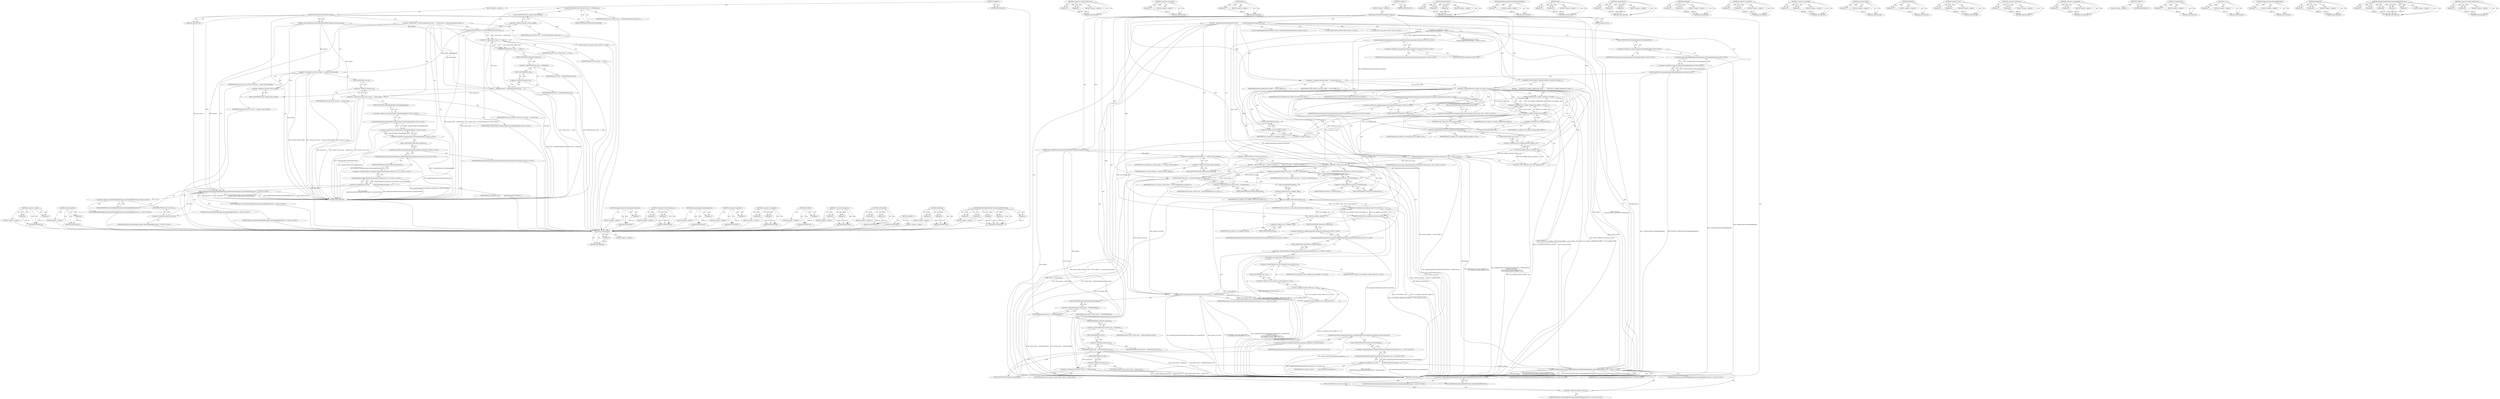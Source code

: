 digraph "&lt;operator&gt;.indirectFieldAccess" {
vulnerable_110 [label=<(METHOD,&lt;operator&gt;.equals)>];
vulnerable_111 [label=<(PARAM,p1)>];
vulnerable_112 [label=<(PARAM,p2)>];
vulnerable_113 [label=<(BLOCK,&lt;empty&gt;,&lt;empty&gt;)>];
vulnerable_114 [label=<(METHOD_RETURN,ANY)>];
vulnerable_133 [label=<(METHOD,InsertSyncPoint)>];
vulnerable_134 [label=<(PARAM,p1)>];
vulnerable_135 [label=<(BLOCK,&lt;empty&gt;,&lt;empty&gt;)>];
vulnerable_136 [label=<(METHOD_RETURN,ANY)>];
vulnerable_6 [label=<(METHOD,&lt;global&gt;)<SUB>1</SUB>>];
vulnerable_7 [label=<(BLOCK,&lt;empty&gt;,&lt;empty&gt;)<SUB>1</SUB>>];
vulnerable_8 [label=<(METHOD,AcceleratedSurfaceBuffersSwapped)<SUB>1</SUB>>];
vulnerable_9 [label=<(PARAM,const GpuHostMsg_AcceleratedSurfaceBuffersSwapped_Params&amp; params)<SUB>2</SUB>>];
vulnerable_10 [label=<(PARAM,int gpu_host_id)<SUB>3</SUB>>];
vulnerable_11 [label=<(BLOCK,{
  texture_layer_-&gt;setTextureId(params.surface...,{
  texture_layer_-&gt;setTextureId(params.surface...)<SUB>3</SUB>>];
vulnerable_12 [label=<(setTextureId,texture_layer_-&gt;setTextureId(params.surface_han...)<SUB>4</SUB>>];
vulnerable_13 [label=<(&lt;operator&gt;.indirectFieldAccess,texture_layer_-&gt;setTextureId)<SUB>4</SUB>>];
vulnerable_14 [label=<(IDENTIFIER,texture_layer_,texture_layer_-&gt;setTextureId(params.surface_han...)<SUB>4</SUB>>];
vulnerable_15 [label=<(FIELD_IDENTIFIER,setTextureId,setTextureId)<SUB>4</SUB>>];
vulnerable_16 [label=<(&lt;operator&gt;.fieldAccess,params.surface_handle)<SUB>4</SUB>>];
vulnerable_17 [label=<(IDENTIFIER,params,texture_layer_-&gt;setTextureId(params.surface_han...)<SUB>4</SUB>>];
vulnerable_18 [label=<(FIELD_IDENTIFIER,surface_handle,surface_handle)<SUB>4</SUB>>];
vulnerable_19 [label=<(DCHECK,DCHECK(texture_layer_ == layer_))<SUB>5</SUB>>];
vulnerable_20 [label=<(&lt;operator&gt;.equals,texture_layer_ == layer_)<SUB>5</SUB>>];
vulnerable_21 [label=<(IDENTIFIER,texture_layer_,texture_layer_ == layer_)<SUB>5</SUB>>];
vulnerable_22 [label=<(IDENTIFIER,layer_,texture_layer_ == layer_)<SUB>5</SUB>>];
vulnerable_23 [label=<(setBounds,layer_-&gt;setBounds(params.size))<SUB>6</SUB>>];
vulnerable_24 [label=<(&lt;operator&gt;.indirectFieldAccess,layer_-&gt;setBounds)<SUB>6</SUB>>];
vulnerable_25 [label=<(IDENTIFIER,layer_,layer_-&gt;setBounds(params.size))<SUB>6</SUB>>];
vulnerable_26 [label=<(FIELD_IDENTIFIER,setBounds,setBounds)<SUB>6</SUB>>];
vulnerable_27 [label=<(&lt;operator&gt;.fieldAccess,params.size)<SUB>6</SUB>>];
vulnerable_28 [label=<(IDENTIFIER,params,layer_-&gt;setBounds(params.size))<SUB>6</SUB>>];
vulnerable_29 [label=<(FIELD_IDENTIFIER,size,size)<SUB>6</SUB>>];
vulnerable_30 [label=<(&lt;operator&gt;.assignment,texture_id_in_layer_ = params.surface_handle)<SUB>7</SUB>>];
vulnerable_31 [label=<(IDENTIFIER,texture_id_in_layer_,texture_id_in_layer_ = params.surface_handle)<SUB>7</SUB>>];
vulnerable_32 [label=<(&lt;operator&gt;.fieldAccess,params.surface_handle)<SUB>7</SUB>>];
vulnerable_33 [label=<(IDENTIFIER,params,texture_id_in_layer_ = params.surface_handle)<SUB>7</SUB>>];
vulnerable_34 [label=<(FIELD_IDENTIFIER,surface_handle,surface_handle)<SUB>7</SUB>>];
vulnerable_35 [label=<(&lt;operator&gt;.assignment,texture_size_in_layer_ = params.size)<SUB>8</SUB>>];
vulnerable_36 [label=<(IDENTIFIER,texture_size_in_layer_,texture_size_in_layer_ = params.size)<SUB>8</SUB>>];
vulnerable_37 [label=<(&lt;operator&gt;.fieldAccess,params.size)<SUB>8</SUB>>];
vulnerable_38 [label=<(IDENTIFIER,params,texture_size_in_layer_ = params.size)<SUB>8</SUB>>];
vulnerable_39 [label=<(FIELD_IDENTIFIER,size,size)<SUB>8</SUB>>];
vulnerable_40 [label="<(DCHECK,DCHECK(!CompositorImpl::IsThreadingEnabled()))<SUB>10</SUB>>"];
vulnerable_41 [label="<(&lt;operator&gt;.logicalNot,!CompositorImpl::IsThreadingEnabled())<SUB>10</SUB>>"];
vulnerable_42 [label="<(CompositorImpl.IsThreadingEnabled,CompositorImpl::IsThreadingEnabled())<SUB>10</SUB>>"];
vulnerable_43 [label="<(&lt;operator&gt;.fieldAccess,CompositorImpl::IsThreadingEnabled)<SUB>10</SUB>>"];
vulnerable_44 [label="<(IDENTIFIER,CompositorImpl,CompositorImpl::IsThreadingEnabled())<SUB>10</SUB>>"];
vulnerable_45 [label=<(FIELD_IDENTIFIER,IsThreadingEnabled,IsThreadingEnabled)<SUB>10</SUB>>];
vulnerable_46 [label="<(LOCAL,uint32 sync_point: uint32)<SUB>11</SUB>>"];
vulnerable_47 [label=<(&lt;operator&gt;.assignment,sync_point =
       ImageTransportFactoryAndroi...)<SUB>11</SUB>>];
vulnerable_48 [label=<(IDENTIFIER,sync_point,sync_point =
       ImageTransportFactoryAndroi...)<SUB>11</SUB>>];
vulnerable_49 [label="<(InsertSyncPoint,ImageTransportFactoryAndroid::GetInstance()-&gt;In...)<SUB>12</SUB>>"];
vulnerable_50 [label="<(&lt;operator&gt;.indirectFieldAccess,ImageTransportFactoryAndroid::GetInstance()-&gt;In...)<SUB>12</SUB>>"];
vulnerable_51 [label="<(ImageTransportFactoryAndroid.GetInstance,ImageTransportFactoryAndroid::GetInstance())<SUB>12</SUB>>"];
vulnerable_52 [label="<(&lt;operator&gt;.fieldAccess,ImageTransportFactoryAndroid::GetInstance)<SUB>12</SUB>>"];
vulnerable_53 [label="<(IDENTIFIER,ImageTransportFactoryAndroid,ImageTransportFactoryAndroid::GetInstance())<SUB>12</SUB>>"];
vulnerable_54 [label=<(FIELD_IDENTIFIER,GetInstance,GetInstance)<SUB>12</SUB>>];
vulnerable_55 [label=<(FIELD_IDENTIFIER,InsertSyncPoint,InsertSyncPoint)<SUB>12</SUB>>];
vulnerable_56 [label="<(RenderWidgetHostImpl.AcknowledgeBufferPresent,RenderWidgetHostImpl::AcknowledgeBufferPresent(...)<SUB>13</SUB>>"];
vulnerable_57 [label="<(&lt;operator&gt;.fieldAccess,RenderWidgetHostImpl::AcknowledgeBufferPresent)<SUB>13</SUB>>"];
vulnerable_58 [label="<(IDENTIFIER,RenderWidgetHostImpl,RenderWidgetHostImpl::AcknowledgeBufferPresent(...)<SUB>13</SUB>>"];
vulnerable_59 [label=<(FIELD_IDENTIFIER,AcknowledgeBufferPresent,AcknowledgeBufferPresent)<SUB>13</SUB>>];
vulnerable_60 [label=<(&lt;operator&gt;.fieldAccess,params.route_id)<SUB>14</SUB>>];
vulnerable_61 [label="<(IDENTIFIER,params,RenderWidgetHostImpl::AcknowledgeBufferPresent(...)<SUB>14</SUB>>"];
vulnerable_62 [label=<(FIELD_IDENTIFIER,route_id,route_id)<SUB>14</SUB>>];
vulnerable_63 [label="<(IDENTIFIER,gpu_host_id,RenderWidgetHostImpl::AcknowledgeBufferPresent(...)<SUB>14</SUB>>"];
vulnerable_64 [label="<(LITERAL,true,RenderWidgetHostImpl::AcknowledgeBufferPresent(...)<SUB>14</SUB>>"];
vulnerable_65 [label="<(IDENTIFIER,sync_point,RenderWidgetHostImpl::AcknowledgeBufferPresent(...)<SUB>14</SUB>>"];
vulnerable_66 [label=<(METHOD_RETURN,void)<SUB>1</SUB>>];
vulnerable_68 [label=<(METHOD_RETURN,ANY)<SUB>1</SUB>>];
vulnerable_137 [label=<(METHOD,ImageTransportFactoryAndroid.GetInstance)>];
vulnerable_138 [label=<(PARAM,p1)>];
vulnerable_139 [label=<(BLOCK,&lt;empty&gt;,&lt;empty&gt;)>];
vulnerable_140 [label=<(METHOD_RETURN,ANY)>];
vulnerable_96 [label=<(METHOD,&lt;operator&gt;.indirectFieldAccess)>];
vulnerable_97 [label=<(PARAM,p1)>];
vulnerable_98 [label=<(PARAM,p2)>];
vulnerable_99 [label=<(BLOCK,&lt;empty&gt;,&lt;empty&gt;)>];
vulnerable_100 [label=<(METHOD_RETURN,ANY)>];
vulnerable_129 [label=<(METHOD,CompositorImpl.IsThreadingEnabled)>];
vulnerable_130 [label=<(PARAM,p1)>];
vulnerable_131 [label=<(BLOCK,&lt;empty&gt;,&lt;empty&gt;)>];
vulnerable_132 [label=<(METHOD_RETURN,ANY)>];
vulnerable_125 [label=<(METHOD,&lt;operator&gt;.logicalNot)>];
vulnerable_126 [label=<(PARAM,p1)>];
vulnerable_127 [label=<(BLOCK,&lt;empty&gt;,&lt;empty&gt;)>];
vulnerable_128 [label=<(METHOD_RETURN,ANY)>];
vulnerable_120 [label=<(METHOD,&lt;operator&gt;.assignment)>];
vulnerable_121 [label=<(PARAM,p1)>];
vulnerable_122 [label=<(PARAM,p2)>];
vulnerable_123 [label=<(BLOCK,&lt;empty&gt;,&lt;empty&gt;)>];
vulnerable_124 [label=<(METHOD_RETURN,ANY)>];
vulnerable_106 [label=<(METHOD,DCHECK)>];
vulnerable_107 [label=<(PARAM,p1)>];
vulnerable_108 [label=<(BLOCK,&lt;empty&gt;,&lt;empty&gt;)>];
vulnerable_109 [label=<(METHOD_RETURN,ANY)>];
vulnerable_101 [label=<(METHOD,&lt;operator&gt;.fieldAccess)>];
vulnerable_102 [label=<(PARAM,p1)>];
vulnerable_103 [label=<(PARAM,p2)>];
vulnerable_104 [label=<(BLOCK,&lt;empty&gt;,&lt;empty&gt;)>];
vulnerable_105 [label=<(METHOD_RETURN,ANY)>];
vulnerable_91 [label=<(METHOD,setTextureId)>];
vulnerable_92 [label=<(PARAM,p1)>];
vulnerable_93 [label=<(PARAM,p2)>];
vulnerable_94 [label=<(BLOCK,&lt;empty&gt;,&lt;empty&gt;)>];
vulnerable_95 [label=<(METHOD_RETURN,ANY)>];
vulnerable_85 [label=<(METHOD,&lt;global&gt;)<SUB>1</SUB>>];
vulnerable_86 [label=<(BLOCK,&lt;empty&gt;,&lt;empty&gt;)>];
vulnerable_87 [label=<(METHOD_RETURN,ANY)>];
vulnerable_115 [label=<(METHOD,setBounds)>];
vulnerable_116 [label=<(PARAM,p1)>];
vulnerable_117 [label=<(PARAM,p2)>];
vulnerable_118 [label=<(BLOCK,&lt;empty&gt;,&lt;empty&gt;)>];
vulnerable_119 [label=<(METHOD_RETURN,ANY)>];
vulnerable_141 [label=<(METHOD,RenderWidgetHostImpl.AcknowledgeBufferPresent)>];
vulnerable_142 [label=<(PARAM,p1)>];
vulnerable_143 [label=<(PARAM,p2)>];
vulnerable_144 [label=<(PARAM,p3)>];
vulnerable_145 [label=<(PARAM,p4)>];
vulnerable_146 [label=<(PARAM,p5)>];
vulnerable_147 [label=<(BLOCK,&lt;empty&gt;,&lt;empty&gt;)>];
vulnerable_148 [label=<(METHOD_RETURN,ANY)>];
fixed_256 [label=<(METHOD,setNeedsDisplay)>];
fixed_257 [label=<(PARAM,p1)>];
fixed_258 [label=<(BLOCK,&lt;empty&gt;,&lt;empty&gt;)>];
fixed_259 [label=<(METHOD_RETURN,ANY)>];
fixed_236 [label=<(METHOD,&lt;operator&gt;.indirectIndexAccess)>];
fixed_237 [label=<(PARAM,p1)>];
fixed_238 [label=<(PARAM,p2)>];
fixed_239 [label=<(BLOCK,&lt;empty&gt;,&lt;empty&gt;)>];
fixed_240 [label=<(METHOD_RETURN,ANY)>];
fixed_189 [label=<(METHOD,&lt;operator&gt;.logicalNot)>];
fixed_190 [label=<(PARAM,p1)>];
fixed_191 [label=<(BLOCK,&lt;empty&gt;,&lt;empty&gt;)>];
fixed_192 [label=<(METHOD_RETURN,ANY)>];
fixed_212 [label=<(METHOD,end)>];
fixed_213 [label=<(PARAM,p1)>];
fixed_214 [label=<(BLOCK,&lt;empty&gt;,&lt;empty&gt;)>];
fixed_215 [label=<(METHOD_RETURN,ANY)>];
fixed_6 [label=<(METHOD,&lt;global&gt;)<SUB>1</SUB>>];
fixed_7 [label=<(BLOCK,&lt;empty&gt;,&lt;empty&gt;)<SUB>1</SUB>>];
fixed_8 [label=<(METHOD,AcceleratedSurfaceBuffersSwapped)<SUB>1</SUB>>];
fixed_9 [label=<(PARAM,const GpuHostMsg_AcceleratedSurfaceBuffersSwapped_Params&amp; params)<SUB>2</SUB>>];
fixed_10 [label=<(PARAM,int gpu_host_id)<SUB>3</SUB>>];
fixed_11 [label=<(BLOCK,{
  ImageTransportFactoryAndroid* factory =
   ...,{
  ImageTransportFactoryAndroid* factory =
   ...)<SUB>3</SUB>>];
fixed_12 [label="<(LOCAL,ImageTransportFactoryAndroid* factory: ImageTransportFactoryAndroid*)<SUB>4</SUB>>"];
fixed_13 [label="<(&lt;operator&gt;.assignment,* factory =
      ImageTransportFactoryAndroid:...)<SUB>4</SUB>>"];
fixed_14 [label="<(IDENTIFIER,factory,* factory =
      ImageTransportFactoryAndroid:...)<SUB>4</SUB>>"];
fixed_15 [label="<(ImageTransportFactoryAndroid.GetInstance,ImageTransportFactoryAndroid::GetInstance())<SUB>5</SUB>>"];
fixed_16 [label="<(&lt;operator&gt;.fieldAccess,ImageTransportFactoryAndroid::GetInstance)<SUB>5</SUB>>"];
fixed_17 [label="<(IDENTIFIER,ImageTransportFactoryAndroid,ImageTransportFactoryAndroid::GetInstance())<SUB>5</SUB>>"];
fixed_18 [label=<(FIELD_IDENTIFIER,GetInstance,GetInstance)<SUB>5</SUB>>];
fixed_19 [label="<(DCHECK,DCHECK(!CompositorImpl::IsThreadingEnabled()))<SUB>9</SUB>>"];
fixed_20 [label="<(&lt;operator&gt;.logicalNot,!CompositorImpl::IsThreadingEnabled())<SUB>9</SUB>>"];
fixed_21 [label="<(CompositorImpl.IsThreadingEnabled,CompositorImpl::IsThreadingEnabled())<SUB>9</SUB>>"];
fixed_22 [label="<(&lt;operator&gt;.fieldAccess,CompositorImpl::IsThreadingEnabled)<SUB>9</SUB>>"];
fixed_23 [label="<(IDENTIFIER,CompositorImpl,CompositorImpl::IsThreadingEnabled())<SUB>9</SUB>>"];
fixed_24 [label=<(FIELD_IDENTIFIER,IsThreadingEnabled,IsThreadingEnabled)<SUB>9</SUB>>];
fixed_25 [label="<(LOCAL,uint64 previous_buffer: uint64)<SUB>11</SUB>>"];
fixed_26 [label=<(&lt;operator&gt;.assignment,previous_buffer = current_buffer_id_)<SUB>11</SUB>>];
fixed_27 [label=<(IDENTIFIER,previous_buffer,previous_buffer = current_buffer_id_)<SUB>11</SUB>>];
fixed_28 [label=<(IDENTIFIER,current_buffer_id_,previous_buffer = current_buffer_id_)<SUB>11</SUB>>];
fixed_29 [label=<(CONTROL_STRUCTURE,IF,if (previous_buffer &amp;&amp; texture_id_in_layer_))<SUB>12</SUB>>];
fixed_30 [label=<(&lt;operator&gt;.logicalAnd,previous_buffer &amp;&amp; texture_id_in_layer_)<SUB>12</SUB>>];
fixed_31 [label=<(IDENTIFIER,previous_buffer,previous_buffer &amp;&amp; texture_id_in_layer_)<SUB>12</SUB>>];
fixed_32 [label=<(IDENTIFIER,texture_id_in_layer_,previous_buffer &amp;&amp; texture_id_in_layer_)<SUB>12</SUB>>];
fixed_33 [label=<(BLOCK,{
    DCHECK(id_to_mailbox_.find(previous_buffe...,{
    DCHECK(id_to_mailbox_.find(previous_buffe...)<SUB>12</SUB>>];
fixed_34 [label=<(DCHECK,DCHECK(id_to_mailbox_.find(previous_buffer) != ...)<SUB>13</SUB>>];
fixed_35 [label=<(&lt;operator&gt;.notEquals,id_to_mailbox_.find(previous_buffer) != id_to_m...)<SUB>13</SUB>>];
fixed_36 [label=<(find,id_to_mailbox_.find(previous_buffer))<SUB>13</SUB>>];
fixed_37 [label=<(&lt;operator&gt;.fieldAccess,id_to_mailbox_.find)<SUB>13</SUB>>];
fixed_38 [label=<(IDENTIFIER,id_to_mailbox_,id_to_mailbox_.find(previous_buffer))<SUB>13</SUB>>];
fixed_39 [label=<(FIELD_IDENTIFIER,find,find)<SUB>13</SUB>>];
fixed_40 [label=<(IDENTIFIER,previous_buffer,id_to_mailbox_.find(previous_buffer))<SUB>13</SUB>>];
fixed_41 [label=<(end,id_to_mailbox_.end())<SUB>13</SUB>>];
fixed_42 [label=<(&lt;operator&gt;.fieldAccess,id_to_mailbox_.end)<SUB>13</SUB>>];
fixed_43 [label=<(IDENTIFIER,id_to_mailbox_,id_to_mailbox_.end())<SUB>13</SUB>>];
fixed_44 [label=<(FIELD_IDENTIFIER,end,end)<SUB>13</SUB>>];
fixed_45 [label="<(ReleaseTexture,ImageTransportFactoryAndroid::GetInstance()-&gt;Re...)<SUB>14</SUB>>"];
fixed_46 [label="<(&lt;operator&gt;.indirectFieldAccess,ImageTransportFactoryAndroid::GetInstance()-&gt;Re...)<SUB>14</SUB>>"];
fixed_47 [label="<(ImageTransportFactoryAndroid.GetInstance,ImageTransportFactoryAndroid::GetInstance())<SUB>14</SUB>>"];
fixed_48 [label="<(&lt;operator&gt;.fieldAccess,ImageTransportFactoryAndroid::GetInstance)<SUB>14</SUB>>"];
fixed_49 [label="<(IDENTIFIER,ImageTransportFactoryAndroid,ImageTransportFactoryAndroid::GetInstance())<SUB>14</SUB>>"];
fixed_50 [label=<(FIELD_IDENTIFIER,GetInstance,GetInstance)<SUB>14</SUB>>];
fixed_51 [label=<(FIELD_IDENTIFIER,ReleaseTexture,ReleaseTexture)<SUB>14</SUB>>];
fixed_52 [label="<(IDENTIFIER,texture_id_in_layer_,ImageTransportFactoryAndroid::GetInstance()-&gt;Re...)<SUB>15</SUB>>"];
fixed_53 [label=<(&lt;operator&gt;.cast,reinterpret_cast&lt;const signed char*&gt;(
         ...)<SUB>16</SUB>>];
fixed_54 [label=<(UNKNOWN,const signed char*,const signed char*)<SUB>16</SUB>>];
fixed_55 [label=<(c_str,id_to_mailbox_[previous_buffer].c_str())<SUB>17</SUB>>];
fixed_56 [label=<(&lt;operator&gt;.fieldAccess,id_to_mailbox_[previous_buffer].c_str)<SUB>17</SUB>>];
fixed_57 [label=<(&lt;operator&gt;.indirectIndexAccess,id_to_mailbox_[previous_buffer])<SUB>17</SUB>>];
fixed_58 [label=<(IDENTIFIER,id_to_mailbox_,id_to_mailbox_[previous_buffer].c_str())<SUB>17</SUB>>];
fixed_59 [label=<(IDENTIFIER,previous_buffer,id_to_mailbox_[previous_buffer].c_str())<SUB>17</SUB>>];
fixed_60 [label=<(FIELD_IDENTIFIER,c_str,c_str)<SUB>17</SUB>>];
fixed_61 [label=<(&lt;operator&gt;.assignment,current_buffer_id_ = params.surface_handle)<SUB>20</SUB>>];
fixed_62 [label=<(IDENTIFIER,current_buffer_id_,current_buffer_id_ = params.surface_handle)<SUB>20</SUB>>];
fixed_63 [label=<(&lt;operator&gt;.fieldAccess,params.surface_handle)<SUB>20</SUB>>];
fixed_64 [label=<(IDENTIFIER,params,current_buffer_id_ = params.surface_handle)<SUB>20</SUB>>];
fixed_65 [label=<(FIELD_IDENTIFIER,surface_handle,surface_handle)<SUB>20</SUB>>];
fixed_66 [label=<(CONTROL_STRUCTURE,IF,if (!texture_id_in_layer_))<SUB>21</SUB>>];
fixed_67 [label=<(&lt;operator&gt;.logicalNot,!texture_id_in_layer_)<SUB>21</SUB>>];
fixed_68 [label=<(IDENTIFIER,texture_id_in_layer_,!texture_id_in_layer_)<SUB>21</SUB>>];
fixed_69 [label=<(BLOCK,{
    texture_id_in_layer_ = factory-&gt;CreateTex...,{
    texture_id_in_layer_ = factory-&gt;CreateTex...)<SUB>21</SUB>>];
fixed_70 [label=<(&lt;operator&gt;.assignment,texture_id_in_layer_ = factory-&gt;CreateTexture())<SUB>22</SUB>>];
fixed_71 [label=<(IDENTIFIER,texture_id_in_layer_,texture_id_in_layer_ = factory-&gt;CreateTexture())<SUB>22</SUB>>];
fixed_72 [label=<(CreateTexture,factory-&gt;CreateTexture())<SUB>22</SUB>>];
fixed_73 [label=<(&lt;operator&gt;.indirectFieldAccess,factory-&gt;CreateTexture)<SUB>22</SUB>>];
fixed_74 [label=<(IDENTIFIER,factory,factory-&gt;CreateTexture())<SUB>22</SUB>>];
fixed_75 [label=<(FIELD_IDENTIFIER,CreateTexture,CreateTexture)<SUB>22</SUB>>];
fixed_76 [label=<(setTextureId,texture_layer_-&gt;setTextureId(texture_id_in_layer_))<SUB>23</SUB>>];
fixed_77 [label=<(&lt;operator&gt;.indirectFieldAccess,texture_layer_-&gt;setTextureId)<SUB>23</SUB>>];
fixed_78 [label=<(IDENTIFIER,texture_layer_,texture_layer_-&gt;setTextureId(texture_id_in_layer_))<SUB>23</SUB>>];
fixed_79 [label=<(FIELD_IDENTIFIER,setTextureId,setTextureId)<SUB>23</SUB>>];
fixed_80 [label=<(IDENTIFIER,texture_id_in_layer_,texture_layer_-&gt;setTextureId(texture_id_in_layer_))<SUB>23</SUB>>];
fixed_81 [label=<(DCHECK,DCHECK(id_to_mailbox_.find(current_buffer_id_) ...)<SUB>26</SUB>>];
fixed_82 [label=<(&lt;operator&gt;.notEquals,id_to_mailbox_.find(current_buffer_id_) != id_t...)<SUB>26</SUB>>];
fixed_83 [label=<(find,id_to_mailbox_.find(current_buffer_id_))<SUB>26</SUB>>];
fixed_84 [label=<(&lt;operator&gt;.fieldAccess,id_to_mailbox_.find)<SUB>26</SUB>>];
fixed_85 [label=<(IDENTIFIER,id_to_mailbox_,id_to_mailbox_.find(current_buffer_id_))<SUB>26</SUB>>];
fixed_86 [label=<(FIELD_IDENTIFIER,find,find)<SUB>26</SUB>>];
fixed_87 [label=<(IDENTIFIER,current_buffer_id_,id_to_mailbox_.find(current_buffer_id_))<SUB>26</SUB>>];
fixed_88 [label=<(end,id_to_mailbox_.end())<SUB>26</SUB>>];
fixed_89 [label=<(&lt;operator&gt;.fieldAccess,id_to_mailbox_.end)<SUB>26</SUB>>];
fixed_90 [label=<(IDENTIFIER,id_to_mailbox_,id_to_mailbox_.end())<SUB>26</SUB>>];
fixed_91 [label=<(FIELD_IDENTIFIER,end,end)<SUB>26</SUB>>];
fixed_92 [label="<(AcquireTexture,ImageTransportFactoryAndroid::GetInstance()-&gt;Ac...)<SUB>27</SUB>>"];
fixed_93 [label="<(&lt;operator&gt;.indirectFieldAccess,ImageTransportFactoryAndroid::GetInstance()-&gt;Ac...)<SUB>27</SUB>>"];
fixed_94 [label="<(ImageTransportFactoryAndroid.GetInstance,ImageTransportFactoryAndroid::GetInstance())<SUB>27</SUB>>"];
fixed_95 [label="<(&lt;operator&gt;.fieldAccess,ImageTransportFactoryAndroid::GetInstance)<SUB>27</SUB>>"];
fixed_96 [label="<(IDENTIFIER,ImageTransportFactoryAndroid,ImageTransportFactoryAndroid::GetInstance())<SUB>27</SUB>>"];
fixed_97 [label=<(FIELD_IDENTIFIER,GetInstance,GetInstance)<SUB>27</SUB>>];
fixed_98 [label=<(FIELD_IDENTIFIER,AcquireTexture,AcquireTexture)<SUB>27</SUB>>];
fixed_99 [label="<(IDENTIFIER,texture_id_in_layer_,ImageTransportFactoryAndroid::GetInstance()-&gt;Ac...)<SUB>28</SUB>>"];
fixed_100 [label=<(&lt;operator&gt;.cast,reinterpret_cast&lt;const signed char*&gt;(
         ...)<SUB>29</SUB>>];
fixed_101 [label=<(UNKNOWN,const signed char*,const signed char*)<SUB>29</SUB>>];
fixed_102 [label=<(c_str,id_to_mailbox_[current_buffer_id_].c_str())<SUB>30</SUB>>];
fixed_103 [label=<(&lt;operator&gt;.fieldAccess,id_to_mailbox_[current_buffer_id_].c_str)<SUB>30</SUB>>];
fixed_104 [label=<(&lt;operator&gt;.indirectIndexAccess,id_to_mailbox_[current_buffer_id_])<SUB>30</SUB>>];
fixed_105 [label=<(IDENTIFIER,id_to_mailbox_,id_to_mailbox_[current_buffer_id_].c_str())<SUB>30</SUB>>];
fixed_106 [label=<(IDENTIFIER,current_buffer_id_,id_to_mailbox_[current_buffer_id_].c_str())<SUB>30</SUB>>];
fixed_107 [label=<(FIELD_IDENTIFIER,c_str,c_str)<SUB>30</SUB>>];
fixed_108 [label=<(setNeedsDisplay,texture_layer_-&gt;setNeedsDisplay())<SUB>31</SUB>>];
fixed_109 [label=<(&lt;operator&gt;.indirectFieldAccess,texture_layer_-&gt;setNeedsDisplay)<SUB>31</SUB>>];
fixed_110 [label=<(IDENTIFIER,texture_layer_,texture_layer_-&gt;setNeedsDisplay())<SUB>31</SUB>>];
fixed_111 [label=<(FIELD_IDENTIFIER,setNeedsDisplay,setNeedsDisplay)<SUB>31</SUB>>];
fixed_112 [label=<(setBounds,texture_layer_-&gt;setBounds(params.size))<SUB>32</SUB>>];
fixed_113 [label=<(&lt;operator&gt;.indirectFieldAccess,texture_layer_-&gt;setBounds)<SUB>32</SUB>>];
fixed_114 [label=<(IDENTIFIER,texture_layer_,texture_layer_-&gt;setBounds(params.size))<SUB>32</SUB>>];
fixed_115 [label=<(FIELD_IDENTIFIER,setBounds,setBounds)<SUB>32</SUB>>];
fixed_116 [label=<(&lt;operator&gt;.fieldAccess,params.size)<SUB>32</SUB>>];
fixed_117 [label=<(IDENTIFIER,params,texture_layer_-&gt;setBounds(params.size))<SUB>32</SUB>>];
fixed_118 [label=<(FIELD_IDENTIFIER,size,size)<SUB>32</SUB>>];
fixed_119 [label=<(&lt;operator&gt;.assignment,texture_size_in_layer_ = params.size)<SUB>33</SUB>>];
fixed_120 [label=<(IDENTIFIER,texture_size_in_layer_,texture_size_in_layer_ = params.size)<SUB>33</SUB>>];
fixed_121 [label=<(&lt;operator&gt;.fieldAccess,params.size)<SUB>33</SUB>>];
fixed_122 [label=<(IDENTIFIER,params,texture_size_in_layer_ = params.size)<SUB>33</SUB>>];
fixed_123 [label=<(FIELD_IDENTIFIER,size,size)<SUB>33</SUB>>];
fixed_124 [label="<(LOCAL,uint32 sync_point: uint32)<SUB>35</SUB>>"];
fixed_125 [label=<(&lt;operator&gt;.assignment,sync_point =
       ImageTransportFactoryAndroi...)<SUB>35</SUB>>];
fixed_126 [label=<(IDENTIFIER,sync_point,sync_point =
       ImageTransportFactoryAndroi...)<SUB>35</SUB>>];
fixed_127 [label="<(InsertSyncPoint,ImageTransportFactoryAndroid::GetInstance()-&gt;In...)<SUB>36</SUB>>"];
fixed_128 [label="<(&lt;operator&gt;.indirectFieldAccess,ImageTransportFactoryAndroid::GetInstance()-&gt;In...)<SUB>36</SUB>>"];
fixed_129 [label="<(ImageTransportFactoryAndroid.GetInstance,ImageTransportFactoryAndroid::GetInstance())<SUB>36</SUB>>"];
fixed_130 [label="<(&lt;operator&gt;.fieldAccess,ImageTransportFactoryAndroid::GetInstance)<SUB>36</SUB>>"];
fixed_131 [label="<(IDENTIFIER,ImageTransportFactoryAndroid,ImageTransportFactoryAndroid::GetInstance())<SUB>36</SUB>>"];
fixed_132 [label=<(FIELD_IDENTIFIER,GetInstance,GetInstance)<SUB>36</SUB>>];
fixed_133 [label=<(FIELD_IDENTIFIER,InsertSyncPoint,InsertSyncPoint)<SUB>36</SUB>>];
fixed_134 [label="<(RenderWidgetHostImpl.AcknowledgeBufferPresent,RenderWidgetHostImpl::AcknowledgeBufferPresent(...)<SUB>37</SUB>>"];
fixed_135 [label="<(&lt;operator&gt;.fieldAccess,RenderWidgetHostImpl::AcknowledgeBufferPresent)<SUB>37</SUB>>"];
fixed_136 [label="<(IDENTIFIER,RenderWidgetHostImpl,RenderWidgetHostImpl::AcknowledgeBufferPresent(...)<SUB>37</SUB>>"];
fixed_137 [label=<(FIELD_IDENTIFIER,AcknowledgeBufferPresent,AcknowledgeBufferPresent)<SUB>37</SUB>>];
fixed_138 [label=<(&lt;operator&gt;.fieldAccess,params.route_id)<SUB>38</SUB>>];
fixed_139 [label="<(IDENTIFIER,params,RenderWidgetHostImpl::AcknowledgeBufferPresent(...)<SUB>38</SUB>>"];
fixed_140 [label=<(FIELD_IDENTIFIER,route_id,route_id)<SUB>38</SUB>>];
fixed_141 [label="<(IDENTIFIER,gpu_host_id,RenderWidgetHostImpl::AcknowledgeBufferPresent(...)<SUB>38</SUB>>"];
fixed_142 [label="<(IDENTIFIER,previous_buffer,RenderWidgetHostImpl::AcknowledgeBufferPresent(...)<SUB>38</SUB>>"];
fixed_143 [label="<(IDENTIFIER,sync_point,RenderWidgetHostImpl::AcknowledgeBufferPresent(...)<SUB>38</SUB>>"];
fixed_144 [label=<(METHOD_RETURN,void)<SUB>1</SUB>>];
fixed_146 [label=<(METHOD_RETURN,ANY)<SUB>1</SUB>>];
fixed_216 [label=<(METHOD,ReleaseTexture)>];
fixed_217 [label=<(PARAM,p1)>];
fixed_218 [label=<(PARAM,p2)>];
fixed_219 [label=<(PARAM,p3)>];
fixed_220 [label=<(BLOCK,&lt;empty&gt;,&lt;empty&gt;)>];
fixed_221 [label=<(METHOD_RETURN,ANY)>];
fixed_176 [label=<(METHOD,ImageTransportFactoryAndroid.GetInstance)>];
fixed_177 [label=<(PARAM,p1)>];
fixed_178 [label=<(BLOCK,&lt;empty&gt;,&lt;empty&gt;)>];
fixed_179 [label=<(METHOD_RETURN,ANY)>];
fixed_207 [label=<(METHOD,find)>];
fixed_208 [label=<(PARAM,p1)>];
fixed_209 [label=<(PARAM,p2)>];
fixed_210 [label=<(BLOCK,&lt;empty&gt;,&lt;empty&gt;)>];
fixed_211 [label=<(METHOD_RETURN,ANY)>];
fixed_250 [label=<(METHOD,AcquireTexture)>];
fixed_251 [label=<(PARAM,p1)>];
fixed_252 [label=<(PARAM,p2)>];
fixed_253 [label=<(PARAM,p3)>];
fixed_254 [label=<(BLOCK,&lt;empty&gt;,&lt;empty&gt;)>];
fixed_255 [label=<(METHOD_RETURN,ANY)>];
fixed_260 [label=<(METHOD,setBounds)>];
fixed_261 [label=<(PARAM,p1)>];
fixed_262 [label=<(PARAM,p2)>];
fixed_263 [label=<(BLOCK,&lt;empty&gt;,&lt;empty&gt;)>];
fixed_264 [label=<(METHOD_RETURN,ANY)>];
fixed_202 [label=<(METHOD,&lt;operator&gt;.notEquals)>];
fixed_203 [label=<(PARAM,p1)>];
fixed_204 [label=<(PARAM,p2)>];
fixed_205 [label=<(BLOCK,&lt;empty&gt;,&lt;empty&gt;)>];
fixed_206 [label=<(METHOD_RETURN,ANY)>];
fixed_197 [label=<(METHOD,&lt;operator&gt;.logicalAnd)>];
fixed_198 [label=<(PARAM,p1)>];
fixed_199 [label=<(PARAM,p2)>];
fixed_200 [label=<(BLOCK,&lt;empty&gt;,&lt;empty&gt;)>];
fixed_201 [label=<(METHOD_RETURN,ANY)>];
fixed_265 [label=<(METHOD,InsertSyncPoint)>];
fixed_266 [label=<(PARAM,p1)>];
fixed_267 [label=<(BLOCK,&lt;empty&gt;,&lt;empty&gt;)>];
fixed_268 [label=<(METHOD_RETURN,ANY)>];
fixed_185 [label=<(METHOD,DCHECK)>];
fixed_186 [label=<(PARAM,p1)>];
fixed_187 [label=<(BLOCK,&lt;empty&gt;,&lt;empty&gt;)>];
fixed_188 [label=<(METHOD_RETURN,ANY)>];
fixed_227 [label=<(METHOD,&lt;operator&gt;.cast)>];
fixed_228 [label=<(PARAM,p1)>];
fixed_229 [label=<(PARAM,p2)>];
fixed_230 [label=<(BLOCK,&lt;empty&gt;,&lt;empty&gt;)>];
fixed_231 [label=<(METHOD_RETURN,ANY)>];
fixed_180 [label=<(METHOD,&lt;operator&gt;.fieldAccess)>];
fixed_181 [label=<(PARAM,p1)>];
fixed_182 [label=<(PARAM,p2)>];
fixed_183 [label=<(BLOCK,&lt;empty&gt;,&lt;empty&gt;)>];
fixed_184 [label=<(METHOD_RETURN,ANY)>];
fixed_171 [label=<(METHOD,&lt;operator&gt;.assignment)>];
fixed_172 [label=<(PARAM,p1)>];
fixed_173 [label=<(PARAM,p2)>];
fixed_174 [label=<(BLOCK,&lt;empty&gt;,&lt;empty&gt;)>];
fixed_175 [label=<(METHOD_RETURN,ANY)>];
fixed_165 [label=<(METHOD,&lt;global&gt;)<SUB>1</SUB>>];
fixed_166 [label=<(BLOCK,&lt;empty&gt;,&lt;empty&gt;)>];
fixed_167 [label=<(METHOD_RETURN,ANY)>];
fixed_241 [label=<(METHOD,CreateTexture)>];
fixed_242 [label=<(PARAM,p1)>];
fixed_243 [label=<(BLOCK,&lt;empty&gt;,&lt;empty&gt;)>];
fixed_244 [label=<(METHOD_RETURN,ANY)>];
fixed_232 [label=<(METHOD,c_str)>];
fixed_233 [label=<(PARAM,p1)>];
fixed_234 [label=<(BLOCK,&lt;empty&gt;,&lt;empty&gt;)>];
fixed_235 [label=<(METHOD_RETURN,ANY)>];
fixed_193 [label=<(METHOD,CompositorImpl.IsThreadingEnabled)>];
fixed_194 [label=<(PARAM,p1)>];
fixed_195 [label=<(BLOCK,&lt;empty&gt;,&lt;empty&gt;)>];
fixed_196 [label=<(METHOD_RETURN,ANY)>];
fixed_245 [label=<(METHOD,setTextureId)>];
fixed_246 [label=<(PARAM,p1)>];
fixed_247 [label=<(PARAM,p2)>];
fixed_248 [label=<(BLOCK,&lt;empty&gt;,&lt;empty&gt;)>];
fixed_249 [label=<(METHOD_RETURN,ANY)>];
fixed_269 [label=<(METHOD,RenderWidgetHostImpl.AcknowledgeBufferPresent)>];
fixed_270 [label=<(PARAM,p1)>];
fixed_271 [label=<(PARAM,p2)>];
fixed_272 [label=<(PARAM,p3)>];
fixed_273 [label=<(PARAM,p4)>];
fixed_274 [label=<(PARAM,p5)>];
fixed_275 [label=<(BLOCK,&lt;empty&gt;,&lt;empty&gt;)>];
fixed_276 [label=<(METHOD_RETURN,ANY)>];
fixed_222 [label=<(METHOD,&lt;operator&gt;.indirectFieldAccess)>];
fixed_223 [label=<(PARAM,p1)>];
fixed_224 [label=<(PARAM,p2)>];
fixed_225 [label=<(BLOCK,&lt;empty&gt;,&lt;empty&gt;)>];
fixed_226 [label=<(METHOD_RETURN,ANY)>];
vulnerable_110 -> vulnerable_111  [key=0, label="AST: "];
vulnerable_110 -> vulnerable_111  [key=1, label="DDG: "];
vulnerable_110 -> vulnerable_113  [key=0, label="AST: "];
vulnerable_110 -> vulnerable_112  [key=0, label="AST: "];
vulnerable_110 -> vulnerable_112  [key=1, label="DDG: "];
vulnerable_110 -> vulnerable_114  [key=0, label="AST: "];
vulnerable_110 -> vulnerable_114  [key=1, label="CFG: "];
vulnerable_111 -> vulnerable_114  [key=0, label="DDG: p1"];
vulnerable_112 -> vulnerable_114  [key=0, label="DDG: p2"];
vulnerable_113 -> fixed_256  [key=0];
vulnerable_114 -> fixed_256  [key=0];
vulnerable_133 -> vulnerable_134  [key=0, label="AST: "];
vulnerable_133 -> vulnerable_134  [key=1, label="DDG: "];
vulnerable_133 -> vulnerable_135  [key=0, label="AST: "];
vulnerable_133 -> vulnerable_136  [key=0, label="AST: "];
vulnerable_133 -> vulnerable_136  [key=1, label="CFG: "];
vulnerable_134 -> vulnerable_136  [key=0, label="DDG: p1"];
vulnerable_135 -> fixed_256  [key=0];
vulnerable_136 -> fixed_256  [key=0];
vulnerable_6 -> vulnerable_7  [key=0, label="AST: "];
vulnerable_6 -> vulnerable_68  [key=0, label="AST: "];
vulnerable_6 -> vulnerable_68  [key=1, label="CFG: "];
vulnerable_7 -> vulnerable_8  [key=0, label="AST: "];
vulnerable_8 -> vulnerable_9  [key=0, label="AST: "];
vulnerable_8 -> vulnerable_9  [key=1, label="DDG: "];
vulnerable_8 -> vulnerable_10  [key=0, label="AST: "];
vulnerable_8 -> vulnerable_10  [key=1, label="DDG: "];
vulnerable_8 -> vulnerable_11  [key=0, label="AST: "];
vulnerable_8 -> vulnerable_66  [key=0, label="AST: "];
vulnerable_8 -> vulnerable_15  [key=0, label="CFG: "];
vulnerable_8 -> vulnerable_56  [key=0, label="DDG: "];
vulnerable_8 -> vulnerable_20  [key=0, label="DDG: "];
vulnerable_9 -> vulnerable_66  [key=0, label="DDG: params"];
vulnerable_9 -> vulnerable_30  [key=0, label="DDG: params"];
vulnerable_9 -> vulnerable_35  [key=0, label="DDG: params"];
vulnerable_9 -> vulnerable_12  [key=0, label="DDG: params"];
vulnerable_9 -> vulnerable_23  [key=0, label="DDG: params"];
vulnerable_9 -> vulnerable_56  [key=0, label="DDG: params"];
vulnerable_10 -> vulnerable_56  [key=0, label="DDG: gpu_host_id"];
vulnerable_11 -> vulnerable_12  [key=0, label="AST: "];
vulnerable_11 -> vulnerable_19  [key=0, label="AST: "];
vulnerable_11 -> vulnerable_23  [key=0, label="AST: "];
vulnerable_11 -> vulnerable_30  [key=0, label="AST: "];
vulnerable_11 -> vulnerable_35  [key=0, label="AST: "];
vulnerable_11 -> vulnerable_40  [key=0, label="AST: "];
vulnerable_11 -> vulnerable_46  [key=0, label="AST: "];
vulnerable_11 -> vulnerable_47  [key=0, label="AST: "];
vulnerable_11 -> vulnerable_56  [key=0, label="AST: "];
vulnerable_12 -> vulnerable_13  [key=0, label="AST: "];
vulnerable_12 -> vulnerable_16  [key=0, label="AST: "];
vulnerable_12 -> vulnerable_20  [key=0, label="CFG: "];
vulnerable_12 -> vulnerable_20  [key=1, label="DDG: texture_layer_-&gt;setTextureId"];
vulnerable_12 -> vulnerable_66  [key=0, label="DDG: texture_layer_-&gt;setTextureId"];
vulnerable_12 -> vulnerable_66  [key=1, label="DDG: texture_layer_-&gt;setTextureId(params.surface_handle)"];
vulnerable_12 -> vulnerable_30  [key=0, label="DDG: params.surface_handle"];
vulnerable_13 -> vulnerable_14  [key=0, label="AST: "];
vulnerable_13 -> vulnerable_15  [key=0, label="AST: "];
vulnerable_13 -> vulnerable_18  [key=0, label="CFG: "];
vulnerable_14 -> fixed_256  [key=0];
vulnerable_15 -> vulnerable_13  [key=0, label="CFG: "];
vulnerable_16 -> vulnerable_17  [key=0, label="AST: "];
vulnerable_16 -> vulnerable_18  [key=0, label="AST: "];
vulnerable_16 -> vulnerable_12  [key=0, label="CFG: "];
vulnerable_17 -> fixed_256  [key=0];
vulnerable_18 -> vulnerable_16  [key=0, label="CFG: "];
vulnerable_19 -> vulnerable_20  [key=0, label="AST: "];
vulnerable_19 -> vulnerable_26  [key=0, label="CFG: "];
vulnerable_19 -> vulnerable_66  [key=0, label="DDG: texture_layer_ == layer_"];
vulnerable_19 -> vulnerable_66  [key=1, label="DDG: DCHECK(texture_layer_ == layer_)"];
vulnerable_20 -> vulnerable_21  [key=0, label="AST: "];
vulnerable_20 -> vulnerable_22  [key=0, label="AST: "];
vulnerable_20 -> vulnerable_19  [key=0, label="CFG: "];
vulnerable_20 -> vulnerable_19  [key=1, label="DDG: texture_layer_"];
vulnerable_20 -> vulnerable_19  [key=2, label="DDG: layer_"];
vulnerable_20 -> vulnerable_66  [key=0, label="DDG: texture_layer_"];
vulnerable_20 -> vulnerable_66  [key=1, label="DDG: layer_"];
vulnerable_20 -> vulnerable_23  [key=0, label="DDG: layer_"];
vulnerable_21 -> fixed_256  [key=0];
vulnerable_22 -> fixed_256  [key=0];
vulnerable_23 -> vulnerable_24  [key=0, label="AST: "];
vulnerable_23 -> vulnerable_27  [key=0, label="AST: "];
vulnerable_23 -> vulnerable_34  [key=0, label="CFG: "];
vulnerable_23 -> vulnerable_66  [key=0, label="DDG: layer_-&gt;setBounds"];
vulnerable_23 -> vulnerable_66  [key=1, label="DDG: layer_-&gt;setBounds(params.size)"];
vulnerable_23 -> vulnerable_35  [key=0, label="DDG: params.size"];
vulnerable_24 -> vulnerable_25  [key=0, label="AST: "];
vulnerable_24 -> vulnerable_26  [key=0, label="AST: "];
vulnerable_24 -> vulnerable_29  [key=0, label="CFG: "];
vulnerable_25 -> fixed_256  [key=0];
vulnerable_26 -> vulnerable_24  [key=0, label="CFG: "];
vulnerable_27 -> vulnerable_28  [key=0, label="AST: "];
vulnerable_27 -> vulnerable_29  [key=0, label="AST: "];
vulnerable_27 -> vulnerable_23  [key=0, label="CFG: "];
vulnerable_28 -> fixed_256  [key=0];
vulnerable_29 -> vulnerable_27  [key=0, label="CFG: "];
vulnerable_30 -> vulnerable_31  [key=0, label="AST: "];
vulnerable_30 -> vulnerable_32  [key=0, label="AST: "];
vulnerable_30 -> vulnerable_39  [key=0, label="CFG: "];
vulnerable_30 -> vulnerable_66  [key=0, label="DDG: params.surface_handle"];
vulnerable_30 -> vulnerable_66  [key=1, label="DDG: texture_id_in_layer_ = params.surface_handle"];
vulnerable_30 -> vulnerable_66  [key=2, label="DDG: texture_id_in_layer_"];
vulnerable_31 -> fixed_256  [key=0];
vulnerable_32 -> vulnerable_33  [key=0, label="AST: "];
vulnerable_32 -> vulnerable_34  [key=0, label="AST: "];
vulnerable_32 -> vulnerable_30  [key=0, label="CFG: "];
vulnerable_33 -> fixed_256  [key=0];
vulnerable_34 -> vulnerable_32  [key=0, label="CFG: "];
vulnerable_35 -> vulnerable_36  [key=0, label="AST: "];
vulnerable_35 -> vulnerable_37  [key=0, label="AST: "];
vulnerable_35 -> vulnerable_45  [key=0, label="CFG: "];
vulnerable_35 -> vulnerable_66  [key=0, label="DDG: params.size"];
vulnerable_35 -> vulnerable_66  [key=1, label="DDG: texture_size_in_layer_ = params.size"];
vulnerable_35 -> vulnerable_66  [key=2, label="DDG: texture_size_in_layer_"];
vulnerable_36 -> fixed_256  [key=0];
vulnerable_37 -> vulnerable_38  [key=0, label="AST: "];
vulnerable_37 -> vulnerable_39  [key=0, label="AST: "];
vulnerable_37 -> vulnerable_35  [key=0, label="CFG: "];
vulnerable_38 -> fixed_256  [key=0];
vulnerable_39 -> vulnerable_37  [key=0, label="CFG: "];
vulnerable_40 -> vulnerable_41  [key=0, label="AST: "];
vulnerable_40 -> vulnerable_54  [key=0, label="CFG: "];
vulnerable_40 -> vulnerable_66  [key=0, label="DDG: !CompositorImpl::IsThreadingEnabled()"];
vulnerable_40 -> vulnerable_66  [key=1, label="DDG: DCHECK(!CompositorImpl::IsThreadingEnabled())"];
vulnerable_41 -> vulnerable_42  [key=0, label="AST: "];
vulnerable_41 -> vulnerable_40  [key=0, label="CFG: "];
vulnerable_41 -> vulnerable_40  [key=1, label="DDG: CompositorImpl::IsThreadingEnabled()"];
vulnerable_41 -> vulnerable_66  [key=0, label="DDG: CompositorImpl::IsThreadingEnabled()"];
vulnerable_42 -> vulnerable_43  [key=0, label="AST: "];
vulnerable_42 -> vulnerable_41  [key=0, label="CFG: "];
vulnerable_42 -> vulnerable_41  [key=1, label="DDG: CompositorImpl::IsThreadingEnabled"];
vulnerable_42 -> vulnerable_66  [key=0, label="DDG: CompositorImpl::IsThreadingEnabled"];
vulnerable_43 -> vulnerable_44  [key=0, label="AST: "];
vulnerable_43 -> vulnerable_45  [key=0, label="AST: "];
vulnerable_43 -> vulnerable_42  [key=0, label="CFG: "];
vulnerable_44 -> fixed_256  [key=0];
vulnerable_45 -> vulnerable_43  [key=0, label="CFG: "];
vulnerable_46 -> fixed_256  [key=0];
vulnerable_47 -> vulnerable_48  [key=0, label="AST: "];
vulnerable_47 -> vulnerable_49  [key=0, label="AST: "];
vulnerable_47 -> vulnerable_59  [key=0, label="CFG: "];
vulnerable_47 -> vulnerable_66  [key=0, label="DDG: ImageTransportFactoryAndroid::GetInstance()-&gt;InsertSyncPoint()"];
vulnerable_47 -> vulnerable_66  [key=1, label="DDG: sync_point =
       ImageTransportFactoryAndroid::GetInstance()-&gt;InsertSyncPoint()"];
vulnerable_47 -> vulnerable_56  [key=0, label="DDG: sync_point"];
vulnerable_48 -> fixed_256  [key=0];
vulnerable_49 -> vulnerable_50  [key=0, label="AST: "];
vulnerable_49 -> vulnerable_47  [key=0, label="CFG: "];
vulnerable_49 -> vulnerable_47  [key=1, label="DDG: ImageTransportFactoryAndroid::GetInstance()-&gt;InsertSyncPoint"];
vulnerable_49 -> vulnerable_66  [key=0, label="DDG: ImageTransportFactoryAndroid::GetInstance()-&gt;InsertSyncPoint"];
vulnerable_50 -> vulnerable_51  [key=0, label="AST: "];
vulnerable_50 -> vulnerable_55  [key=0, label="AST: "];
vulnerable_50 -> vulnerable_49  [key=0, label="CFG: "];
vulnerable_51 -> vulnerable_52  [key=0, label="AST: "];
vulnerable_51 -> vulnerable_55  [key=0, label="CFG: "];
vulnerable_51 -> vulnerable_66  [key=0, label="DDG: ImageTransportFactoryAndroid::GetInstance"];
vulnerable_52 -> vulnerable_53  [key=0, label="AST: "];
vulnerable_52 -> vulnerable_54  [key=0, label="AST: "];
vulnerable_52 -> vulnerable_51  [key=0, label="CFG: "];
vulnerable_53 -> fixed_256  [key=0];
vulnerable_54 -> vulnerable_52  [key=0, label="CFG: "];
vulnerable_55 -> vulnerable_50  [key=0, label="CFG: "];
vulnerable_56 -> vulnerable_57  [key=0, label="AST: "];
vulnerable_56 -> vulnerable_60  [key=0, label="AST: "];
vulnerable_56 -> vulnerable_63  [key=0, label="AST: "];
vulnerable_56 -> vulnerable_64  [key=0, label="AST: "];
vulnerable_56 -> vulnerable_65  [key=0, label="AST: "];
vulnerable_56 -> vulnerable_66  [key=0, label="CFG: "];
vulnerable_56 -> vulnerable_66  [key=1, label="DDG: RenderWidgetHostImpl::AcknowledgeBufferPresent"];
vulnerable_56 -> vulnerable_66  [key=2, label="DDG: params.route_id"];
vulnerable_56 -> vulnerable_66  [key=3, label="DDG: gpu_host_id"];
vulnerable_56 -> vulnerable_66  [key=4, label="DDG: sync_point"];
vulnerable_56 -> vulnerable_66  [key=5, label="DDG: RenderWidgetHostImpl::AcknowledgeBufferPresent(
      params.route_id, gpu_host_id, true, sync_point)"];
vulnerable_57 -> vulnerable_58  [key=0, label="AST: "];
vulnerable_57 -> vulnerable_59  [key=0, label="AST: "];
vulnerable_57 -> vulnerable_62  [key=0, label="CFG: "];
vulnerable_58 -> fixed_256  [key=0];
vulnerable_59 -> vulnerable_57  [key=0, label="CFG: "];
vulnerable_60 -> vulnerable_61  [key=0, label="AST: "];
vulnerable_60 -> vulnerable_62  [key=0, label="AST: "];
vulnerable_60 -> vulnerable_56  [key=0, label="CFG: "];
vulnerable_61 -> fixed_256  [key=0];
vulnerable_62 -> vulnerable_60  [key=0, label="CFG: "];
vulnerable_63 -> fixed_256  [key=0];
vulnerable_64 -> fixed_256  [key=0];
vulnerable_65 -> fixed_256  [key=0];
vulnerable_66 -> fixed_256  [key=0];
vulnerable_68 -> fixed_256  [key=0];
vulnerable_137 -> vulnerable_138  [key=0, label="AST: "];
vulnerable_137 -> vulnerable_138  [key=1, label="DDG: "];
vulnerable_137 -> vulnerable_139  [key=0, label="AST: "];
vulnerable_137 -> vulnerable_140  [key=0, label="AST: "];
vulnerable_137 -> vulnerable_140  [key=1, label="CFG: "];
vulnerable_138 -> vulnerable_140  [key=0, label="DDG: p1"];
vulnerable_139 -> fixed_256  [key=0];
vulnerable_140 -> fixed_256  [key=0];
vulnerable_96 -> vulnerable_97  [key=0, label="AST: "];
vulnerable_96 -> vulnerable_97  [key=1, label="DDG: "];
vulnerable_96 -> vulnerable_99  [key=0, label="AST: "];
vulnerable_96 -> vulnerable_98  [key=0, label="AST: "];
vulnerable_96 -> vulnerable_98  [key=1, label="DDG: "];
vulnerable_96 -> vulnerable_100  [key=0, label="AST: "];
vulnerable_96 -> vulnerable_100  [key=1, label="CFG: "];
vulnerable_97 -> vulnerable_100  [key=0, label="DDG: p1"];
vulnerable_98 -> vulnerable_100  [key=0, label="DDG: p2"];
vulnerable_99 -> fixed_256  [key=0];
vulnerable_100 -> fixed_256  [key=0];
vulnerable_129 -> vulnerable_130  [key=0, label="AST: "];
vulnerable_129 -> vulnerable_130  [key=1, label="DDG: "];
vulnerable_129 -> vulnerable_131  [key=0, label="AST: "];
vulnerable_129 -> vulnerable_132  [key=0, label="AST: "];
vulnerable_129 -> vulnerable_132  [key=1, label="CFG: "];
vulnerable_130 -> vulnerable_132  [key=0, label="DDG: p1"];
vulnerable_131 -> fixed_256  [key=0];
vulnerable_132 -> fixed_256  [key=0];
vulnerable_125 -> vulnerable_126  [key=0, label="AST: "];
vulnerable_125 -> vulnerable_126  [key=1, label="DDG: "];
vulnerable_125 -> vulnerable_127  [key=0, label="AST: "];
vulnerable_125 -> vulnerable_128  [key=0, label="AST: "];
vulnerable_125 -> vulnerable_128  [key=1, label="CFG: "];
vulnerable_126 -> vulnerable_128  [key=0, label="DDG: p1"];
vulnerable_127 -> fixed_256  [key=0];
vulnerable_128 -> fixed_256  [key=0];
vulnerable_120 -> vulnerable_121  [key=0, label="AST: "];
vulnerable_120 -> vulnerable_121  [key=1, label="DDG: "];
vulnerable_120 -> vulnerable_123  [key=0, label="AST: "];
vulnerable_120 -> vulnerable_122  [key=0, label="AST: "];
vulnerable_120 -> vulnerable_122  [key=1, label="DDG: "];
vulnerable_120 -> vulnerable_124  [key=0, label="AST: "];
vulnerable_120 -> vulnerable_124  [key=1, label="CFG: "];
vulnerable_121 -> vulnerable_124  [key=0, label="DDG: p1"];
vulnerable_122 -> vulnerable_124  [key=0, label="DDG: p2"];
vulnerable_123 -> fixed_256  [key=0];
vulnerable_124 -> fixed_256  [key=0];
vulnerable_106 -> vulnerable_107  [key=0, label="AST: "];
vulnerable_106 -> vulnerable_107  [key=1, label="DDG: "];
vulnerable_106 -> vulnerable_108  [key=0, label="AST: "];
vulnerable_106 -> vulnerable_109  [key=0, label="AST: "];
vulnerable_106 -> vulnerable_109  [key=1, label="CFG: "];
vulnerable_107 -> vulnerable_109  [key=0, label="DDG: p1"];
vulnerable_108 -> fixed_256  [key=0];
vulnerable_109 -> fixed_256  [key=0];
vulnerable_101 -> vulnerable_102  [key=0, label="AST: "];
vulnerable_101 -> vulnerable_102  [key=1, label="DDG: "];
vulnerable_101 -> vulnerable_104  [key=0, label="AST: "];
vulnerable_101 -> vulnerable_103  [key=0, label="AST: "];
vulnerable_101 -> vulnerable_103  [key=1, label="DDG: "];
vulnerable_101 -> vulnerable_105  [key=0, label="AST: "];
vulnerable_101 -> vulnerable_105  [key=1, label="CFG: "];
vulnerable_102 -> vulnerable_105  [key=0, label="DDG: p1"];
vulnerable_103 -> vulnerable_105  [key=0, label="DDG: p2"];
vulnerable_104 -> fixed_256  [key=0];
vulnerable_105 -> fixed_256  [key=0];
vulnerable_91 -> vulnerable_92  [key=0, label="AST: "];
vulnerable_91 -> vulnerable_92  [key=1, label="DDG: "];
vulnerable_91 -> vulnerable_94  [key=0, label="AST: "];
vulnerable_91 -> vulnerable_93  [key=0, label="AST: "];
vulnerable_91 -> vulnerable_93  [key=1, label="DDG: "];
vulnerable_91 -> vulnerable_95  [key=0, label="AST: "];
vulnerable_91 -> vulnerable_95  [key=1, label="CFG: "];
vulnerable_92 -> vulnerable_95  [key=0, label="DDG: p1"];
vulnerable_93 -> vulnerable_95  [key=0, label="DDG: p2"];
vulnerable_94 -> fixed_256  [key=0];
vulnerable_95 -> fixed_256  [key=0];
vulnerable_85 -> vulnerable_86  [key=0, label="AST: "];
vulnerable_85 -> vulnerable_87  [key=0, label="AST: "];
vulnerable_85 -> vulnerable_87  [key=1, label="CFG: "];
vulnerable_86 -> fixed_256  [key=0];
vulnerable_87 -> fixed_256  [key=0];
vulnerable_115 -> vulnerable_116  [key=0, label="AST: "];
vulnerable_115 -> vulnerable_116  [key=1, label="DDG: "];
vulnerable_115 -> vulnerable_118  [key=0, label="AST: "];
vulnerable_115 -> vulnerable_117  [key=0, label="AST: "];
vulnerable_115 -> vulnerable_117  [key=1, label="DDG: "];
vulnerable_115 -> vulnerable_119  [key=0, label="AST: "];
vulnerable_115 -> vulnerable_119  [key=1, label="CFG: "];
vulnerable_116 -> vulnerable_119  [key=0, label="DDG: p1"];
vulnerable_117 -> vulnerable_119  [key=0, label="DDG: p2"];
vulnerable_118 -> fixed_256  [key=0];
vulnerable_119 -> fixed_256  [key=0];
vulnerable_141 -> vulnerable_142  [key=0, label="AST: "];
vulnerable_141 -> vulnerable_142  [key=1, label="DDG: "];
vulnerable_141 -> vulnerable_147  [key=0, label="AST: "];
vulnerable_141 -> vulnerable_143  [key=0, label="AST: "];
vulnerable_141 -> vulnerable_143  [key=1, label="DDG: "];
vulnerable_141 -> vulnerable_148  [key=0, label="AST: "];
vulnerable_141 -> vulnerable_148  [key=1, label="CFG: "];
vulnerable_141 -> vulnerable_144  [key=0, label="AST: "];
vulnerable_141 -> vulnerable_144  [key=1, label="DDG: "];
vulnerable_141 -> vulnerable_145  [key=0, label="AST: "];
vulnerable_141 -> vulnerable_145  [key=1, label="DDG: "];
vulnerable_141 -> vulnerable_146  [key=0, label="AST: "];
vulnerable_141 -> vulnerable_146  [key=1, label="DDG: "];
vulnerable_142 -> vulnerable_148  [key=0, label="DDG: p1"];
vulnerable_143 -> vulnerable_148  [key=0, label="DDG: p2"];
vulnerable_144 -> vulnerable_148  [key=0, label="DDG: p3"];
vulnerable_145 -> vulnerable_148  [key=0, label="DDG: p4"];
vulnerable_146 -> vulnerable_148  [key=0, label="DDG: p5"];
vulnerable_147 -> fixed_256  [key=0];
vulnerable_148 -> fixed_256  [key=0];
fixed_256 -> fixed_257  [key=0, label="AST: "];
fixed_256 -> fixed_257  [key=1, label="DDG: "];
fixed_256 -> fixed_258  [key=0, label="AST: "];
fixed_256 -> fixed_259  [key=0, label="AST: "];
fixed_256 -> fixed_259  [key=1, label="CFG: "];
fixed_257 -> fixed_259  [key=0, label="DDG: p1"];
fixed_236 -> fixed_237  [key=0, label="AST: "];
fixed_236 -> fixed_237  [key=1, label="DDG: "];
fixed_236 -> fixed_239  [key=0, label="AST: "];
fixed_236 -> fixed_238  [key=0, label="AST: "];
fixed_236 -> fixed_238  [key=1, label="DDG: "];
fixed_236 -> fixed_240  [key=0, label="AST: "];
fixed_236 -> fixed_240  [key=1, label="CFG: "];
fixed_237 -> fixed_240  [key=0, label="DDG: p1"];
fixed_238 -> fixed_240  [key=0, label="DDG: p2"];
fixed_189 -> fixed_190  [key=0, label="AST: "];
fixed_189 -> fixed_190  [key=1, label="DDG: "];
fixed_189 -> fixed_191  [key=0, label="AST: "];
fixed_189 -> fixed_192  [key=0, label="AST: "];
fixed_189 -> fixed_192  [key=1, label="CFG: "];
fixed_190 -> fixed_192  [key=0, label="DDG: p1"];
fixed_212 -> fixed_213  [key=0, label="AST: "];
fixed_212 -> fixed_213  [key=1, label="DDG: "];
fixed_212 -> fixed_214  [key=0, label="AST: "];
fixed_212 -> fixed_215  [key=0, label="AST: "];
fixed_212 -> fixed_215  [key=1, label="CFG: "];
fixed_213 -> fixed_215  [key=0, label="DDG: p1"];
fixed_6 -> fixed_7  [key=0, label="AST: "];
fixed_6 -> fixed_146  [key=0, label="AST: "];
fixed_6 -> fixed_146  [key=1, label="CFG: "];
fixed_7 -> fixed_8  [key=0, label="AST: "];
fixed_8 -> fixed_9  [key=0, label="AST: "];
fixed_8 -> fixed_9  [key=1, label="DDG: "];
fixed_8 -> fixed_10  [key=0, label="AST: "];
fixed_8 -> fixed_10  [key=1, label="DDG: "];
fixed_8 -> fixed_11  [key=0, label="AST: "];
fixed_8 -> fixed_144  [key=0, label="AST: "];
fixed_8 -> fixed_18  [key=0, label="CFG: "];
fixed_8 -> fixed_26  [key=0, label="DDG: "];
fixed_8 -> fixed_92  [key=0, label="DDG: "];
fixed_8 -> fixed_134  [key=0, label="DDG: "];
fixed_8 -> fixed_30  [key=0, label="DDG: "];
fixed_8 -> fixed_67  [key=0, label="DDG: "];
fixed_8 -> fixed_45  [key=0, label="DDG: "];
fixed_8 -> fixed_76  [key=0, label="DDG: "];
fixed_8 -> fixed_83  [key=0, label="DDG: "];
fixed_8 -> fixed_36  [key=0, label="DDG: "];
fixed_9 -> fixed_144  [key=0, label="DDG: params"];
fixed_9 -> fixed_61  [key=0, label="DDG: params"];
fixed_9 -> fixed_119  [key=0, label="DDG: params"];
fixed_9 -> fixed_112  [key=0, label="DDG: params"];
fixed_9 -> fixed_134  [key=0, label="DDG: params"];
fixed_10 -> fixed_134  [key=0, label="DDG: gpu_host_id"];
fixed_11 -> fixed_12  [key=0, label="AST: "];
fixed_11 -> fixed_13  [key=0, label="AST: "];
fixed_11 -> fixed_19  [key=0, label="AST: "];
fixed_11 -> fixed_25  [key=0, label="AST: "];
fixed_11 -> fixed_26  [key=0, label="AST: "];
fixed_11 -> fixed_29  [key=0, label="AST: "];
fixed_11 -> fixed_61  [key=0, label="AST: "];
fixed_11 -> fixed_66  [key=0, label="AST: "];
fixed_11 -> fixed_81  [key=0, label="AST: "];
fixed_11 -> fixed_92  [key=0, label="AST: "];
fixed_11 -> fixed_108  [key=0, label="AST: "];
fixed_11 -> fixed_112  [key=0, label="AST: "];
fixed_11 -> fixed_119  [key=0, label="AST: "];
fixed_11 -> fixed_124  [key=0, label="AST: "];
fixed_11 -> fixed_125  [key=0, label="AST: "];
fixed_11 -> fixed_134  [key=0, label="AST: "];
fixed_13 -> fixed_14  [key=0, label="AST: "];
fixed_13 -> fixed_15  [key=0, label="AST: "];
fixed_13 -> fixed_24  [key=0, label="CFG: "];
fixed_13 -> fixed_144  [key=0, label="DDG: factory"];
fixed_13 -> fixed_144  [key=1, label="DDG: * factory =
      ImageTransportFactoryAndroid::GetInstance()"];
fixed_13 -> fixed_72  [key=0, label="DDG: factory"];
fixed_15 -> fixed_16  [key=0, label="AST: "];
fixed_15 -> fixed_13  [key=0, label="CFG: "];
fixed_15 -> fixed_13  [key=1, label="DDG: ImageTransportFactoryAndroid::GetInstance"];
fixed_15 -> fixed_94  [key=0, label="DDG: ImageTransportFactoryAndroid::GetInstance"];
fixed_15 -> fixed_47  [key=0, label="DDG: ImageTransportFactoryAndroid::GetInstance"];
fixed_16 -> fixed_17  [key=0, label="AST: "];
fixed_16 -> fixed_18  [key=0, label="AST: "];
fixed_16 -> fixed_15  [key=0, label="CFG: "];
fixed_18 -> fixed_16  [key=0, label="CFG: "];
fixed_19 -> fixed_20  [key=0, label="AST: "];
fixed_19 -> fixed_26  [key=0, label="CFG: "];
fixed_19 -> fixed_144  [key=0, label="DDG: !CompositorImpl::IsThreadingEnabled()"];
fixed_19 -> fixed_144  [key=1, label="DDG: DCHECK(!CompositorImpl::IsThreadingEnabled())"];
fixed_20 -> fixed_21  [key=0, label="AST: "];
fixed_20 -> fixed_19  [key=0, label="CFG: "];
fixed_20 -> fixed_19  [key=1, label="DDG: CompositorImpl::IsThreadingEnabled()"];
fixed_20 -> fixed_144  [key=0, label="DDG: CompositorImpl::IsThreadingEnabled()"];
fixed_21 -> fixed_22  [key=0, label="AST: "];
fixed_21 -> fixed_20  [key=0, label="CFG: "];
fixed_21 -> fixed_20  [key=1, label="DDG: CompositorImpl::IsThreadingEnabled"];
fixed_21 -> fixed_144  [key=0, label="DDG: CompositorImpl::IsThreadingEnabled"];
fixed_22 -> fixed_23  [key=0, label="AST: "];
fixed_22 -> fixed_24  [key=0, label="AST: "];
fixed_22 -> fixed_21  [key=0, label="CFG: "];
fixed_24 -> fixed_22  [key=0, label="CFG: "];
fixed_26 -> fixed_27  [key=0, label="AST: "];
fixed_26 -> fixed_28  [key=0, label="AST: "];
fixed_26 -> fixed_30  [key=0, label="CFG: "];
fixed_26 -> fixed_30  [key=1, label="DDG: previous_buffer"];
fixed_26 -> fixed_144  [key=0, label="DDG: previous_buffer = current_buffer_id_"];
fixed_29 -> fixed_30  [key=0, label="AST: "];
fixed_29 -> fixed_33  [key=0, label="AST: "];
fixed_30 -> fixed_31  [key=0, label="AST: "];
fixed_30 -> fixed_32  [key=0, label="AST: "];
fixed_30 -> fixed_39  [key=0, label="CFG: "];
fixed_30 -> fixed_39  [key=1, label="CDG: "];
fixed_30 -> fixed_65  [key=0, label="CFG: "];
fixed_30 -> fixed_144  [key=0, label="DDG: previous_buffer &amp;&amp; texture_id_in_layer_"];
fixed_30 -> fixed_134  [key=0, label="DDG: previous_buffer"];
fixed_30 -> fixed_67  [key=0, label="DDG: texture_id_in_layer_"];
fixed_30 -> fixed_45  [key=0, label="DDG: texture_id_in_layer_"];
fixed_30 -> fixed_45  [key=1, label="CDG: "];
fixed_30 -> fixed_36  [key=0, label="DDG: previous_buffer"];
fixed_30 -> fixed_36  [key=1, label="CDG: "];
fixed_30 -> fixed_47  [key=0, label="CDG: "];
fixed_30 -> fixed_34  [key=0, label="CDG: "];
fixed_30 -> fixed_48  [key=0, label="CDG: "];
fixed_30 -> fixed_60  [key=0, label="CDG: "];
fixed_30 -> fixed_42  [key=0, label="CDG: "];
fixed_30 -> fixed_51  [key=0, label="CDG: "];
fixed_30 -> fixed_57  [key=0, label="CDG: "];
fixed_30 -> fixed_37  [key=0, label="CDG: "];
fixed_30 -> fixed_46  [key=0, label="CDG: "];
fixed_30 -> fixed_53  [key=0, label="CDG: "];
fixed_30 -> fixed_56  [key=0, label="CDG: "];
fixed_30 -> fixed_41  [key=0, label="CDG: "];
fixed_30 -> fixed_50  [key=0, label="CDG: "];
fixed_30 -> fixed_44  [key=0, label="CDG: "];
fixed_30 -> fixed_35  [key=0, label="CDG: "];
fixed_30 -> fixed_55  [key=0, label="CDG: "];
fixed_30 -> fixed_54  [key=0, label="CDG: "];
fixed_33 -> fixed_34  [key=0, label="AST: "];
fixed_33 -> fixed_45  [key=0, label="AST: "];
fixed_34 -> fixed_35  [key=0, label="AST: "];
fixed_34 -> fixed_50  [key=0, label="CFG: "];
fixed_34 -> fixed_144  [key=0, label="DDG: id_to_mailbox_.find(previous_buffer) != id_to_mailbox_.end()"];
fixed_34 -> fixed_144  [key=1, label="DDG: DCHECK(id_to_mailbox_.find(previous_buffer) != id_to_mailbox_.end())"];
fixed_35 -> fixed_36  [key=0, label="AST: "];
fixed_35 -> fixed_41  [key=0, label="AST: "];
fixed_35 -> fixed_34  [key=0, label="CFG: "];
fixed_35 -> fixed_34  [key=1, label="DDG: id_to_mailbox_.find(previous_buffer)"];
fixed_35 -> fixed_34  [key=2, label="DDG: id_to_mailbox_.end()"];
fixed_35 -> fixed_144  [key=0, label="DDG: id_to_mailbox_.find(previous_buffer)"];
fixed_36 -> fixed_37  [key=0, label="AST: "];
fixed_36 -> fixed_40  [key=0, label="AST: "];
fixed_36 -> fixed_44  [key=0, label="CFG: "];
fixed_36 -> fixed_134  [key=0, label="DDG: previous_buffer"];
fixed_36 -> fixed_83  [key=0, label="DDG: id_to_mailbox_.find"];
fixed_36 -> fixed_35  [key=0, label="DDG: id_to_mailbox_.find"];
fixed_36 -> fixed_35  [key=1, label="DDG: previous_buffer"];
fixed_37 -> fixed_38  [key=0, label="AST: "];
fixed_37 -> fixed_39  [key=0, label="AST: "];
fixed_37 -> fixed_36  [key=0, label="CFG: "];
fixed_39 -> fixed_37  [key=0, label="CFG: "];
fixed_41 -> fixed_42  [key=0, label="AST: "];
fixed_41 -> fixed_35  [key=0, label="CFG: "];
fixed_41 -> fixed_35  [key=1, label="DDG: id_to_mailbox_.end"];
fixed_41 -> fixed_88  [key=0, label="DDG: id_to_mailbox_.end"];
fixed_42 -> fixed_43  [key=0, label="AST: "];
fixed_42 -> fixed_44  [key=0, label="AST: "];
fixed_42 -> fixed_41  [key=0, label="CFG: "];
fixed_44 -> fixed_42  [key=0, label="CFG: "];
fixed_45 -> fixed_46  [key=0, label="AST: "];
fixed_45 -> fixed_52  [key=0, label="AST: "];
fixed_45 -> fixed_53  [key=0, label="AST: "];
fixed_45 -> fixed_65  [key=0, label="CFG: "];
fixed_45 -> fixed_144  [key=0, label="DDG: ImageTransportFactoryAndroid::GetInstance()-&gt;ReleaseTexture"];
fixed_45 -> fixed_144  [key=1, label="DDG: reinterpret_cast&lt;const signed char*&gt;(
            id_to_mailbox_[previous_buffer].c_str())"];
fixed_45 -> fixed_144  [key=2, label="DDG: ImageTransportFactoryAndroid::GetInstance()-&gt;ReleaseTexture(
        texture_id_in_layer_,
        reinterpret_cast&lt;const signed char*&gt;(
            id_to_mailbox_[previous_buffer].c_str()))"];
fixed_45 -> fixed_67  [key=0, label="DDG: texture_id_in_layer_"];
fixed_46 -> fixed_47  [key=0, label="AST: "];
fixed_46 -> fixed_51  [key=0, label="AST: "];
fixed_46 -> fixed_54  [key=0, label="CFG: "];
fixed_47 -> fixed_48  [key=0, label="AST: "];
fixed_47 -> fixed_51  [key=0, label="CFG: "];
fixed_47 -> fixed_94  [key=0, label="DDG: ImageTransportFactoryAndroid::GetInstance"];
fixed_48 -> fixed_49  [key=0, label="AST: "];
fixed_48 -> fixed_50  [key=0, label="AST: "];
fixed_48 -> fixed_47  [key=0, label="CFG: "];
fixed_50 -> fixed_48  [key=0, label="CFG: "];
fixed_51 -> fixed_46  [key=0, label="CFG: "];
fixed_53 -> fixed_54  [key=0, label="AST: "];
fixed_53 -> fixed_55  [key=0, label="AST: "];
fixed_53 -> fixed_45  [key=0, label="CFG: "];
fixed_53 -> fixed_144  [key=0, label="DDG: id_to_mailbox_[previous_buffer].c_str()"];
fixed_54 -> fixed_57  [key=0, label="CFG: "];
fixed_55 -> fixed_56  [key=0, label="AST: "];
fixed_55 -> fixed_53  [key=0, label="CFG: "];
fixed_55 -> fixed_53  [key=1, label="DDG: id_to_mailbox_[previous_buffer].c_str"];
fixed_55 -> fixed_45  [key=0, label="DDG: id_to_mailbox_[previous_buffer].c_str"];
fixed_56 -> fixed_57  [key=0, label="AST: "];
fixed_56 -> fixed_60  [key=0, label="AST: "];
fixed_56 -> fixed_55  [key=0, label="CFG: "];
fixed_57 -> fixed_58  [key=0, label="AST: "];
fixed_57 -> fixed_59  [key=0, label="AST: "];
fixed_57 -> fixed_60  [key=0, label="CFG: "];
fixed_60 -> fixed_56  [key=0, label="CFG: "];
fixed_61 -> fixed_62  [key=0, label="AST: "];
fixed_61 -> fixed_63  [key=0, label="AST: "];
fixed_61 -> fixed_67  [key=0, label="CFG: "];
fixed_61 -> fixed_144  [key=0, label="DDG: params.surface_handle"];
fixed_61 -> fixed_144  [key=1, label="DDG: current_buffer_id_ = params.surface_handle"];
fixed_61 -> fixed_83  [key=0, label="DDG: current_buffer_id_"];
fixed_63 -> fixed_64  [key=0, label="AST: "];
fixed_63 -> fixed_65  [key=0, label="AST: "];
fixed_63 -> fixed_61  [key=0, label="CFG: "];
fixed_65 -> fixed_63  [key=0, label="CFG: "];
fixed_66 -> fixed_67  [key=0, label="AST: "];
fixed_66 -> fixed_69  [key=0, label="AST: "];
fixed_67 -> fixed_68  [key=0, label="AST: "];
fixed_67 -> fixed_75  [key=0, label="CFG: "];
fixed_67 -> fixed_75  [key=1, label="CDG: "];
fixed_67 -> fixed_86  [key=0, label="CFG: "];
fixed_67 -> fixed_144  [key=0, label="DDG: !texture_id_in_layer_"];
fixed_67 -> fixed_92  [key=0, label="DDG: texture_id_in_layer_"];
fixed_67 -> fixed_73  [key=0, label="CDG: "];
fixed_67 -> fixed_77  [key=0, label="CDG: "];
fixed_67 -> fixed_72  [key=0, label="CDG: "];
fixed_67 -> fixed_70  [key=0, label="CDG: "];
fixed_67 -> fixed_76  [key=0, label="CDG: "];
fixed_67 -> fixed_79  [key=0, label="CDG: "];
fixed_69 -> fixed_70  [key=0, label="AST: "];
fixed_69 -> fixed_76  [key=0, label="AST: "];
fixed_70 -> fixed_71  [key=0, label="AST: "];
fixed_70 -> fixed_72  [key=0, label="AST: "];
fixed_70 -> fixed_79  [key=0, label="CFG: "];
fixed_70 -> fixed_144  [key=0, label="DDG: factory-&gt;CreateTexture()"];
fixed_70 -> fixed_144  [key=1, label="DDG: texture_id_in_layer_ = factory-&gt;CreateTexture()"];
fixed_70 -> fixed_76  [key=0, label="DDG: texture_id_in_layer_"];
fixed_72 -> fixed_73  [key=0, label="AST: "];
fixed_72 -> fixed_70  [key=0, label="CFG: "];
fixed_72 -> fixed_70  [key=1, label="DDG: factory-&gt;CreateTexture"];
fixed_72 -> fixed_144  [key=0, label="DDG: factory-&gt;CreateTexture"];
fixed_73 -> fixed_74  [key=0, label="AST: "];
fixed_73 -> fixed_75  [key=0, label="AST: "];
fixed_73 -> fixed_72  [key=0, label="CFG: "];
fixed_75 -> fixed_73  [key=0, label="CFG: "];
fixed_76 -> fixed_77  [key=0, label="AST: "];
fixed_76 -> fixed_80  [key=0, label="AST: "];
fixed_76 -> fixed_86  [key=0, label="CFG: "];
fixed_76 -> fixed_144  [key=0, label="DDG: texture_layer_-&gt;setTextureId"];
fixed_76 -> fixed_144  [key=1, label="DDG: texture_layer_-&gt;setTextureId(texture_id_in_layer_)"];
fixed_76 -> fixed_92  [key=0, label="DDG: texture_id_in_layer_"];
fixed_77 -> fixed_78  [key=0, label="AST: "];
fixed_77 -> fixed_79  [key=0, label="AST: "];
fixed_77 -> fixed_76  [key=0, label="CFG: "];
fixed_79 -> fixed_77  [key=0, label="CFG: "];
fixed_81 -> fixed_82  [key=0, label="AST: "];
fixed_81 -> fixed_97  [key=0, label="CFG: "];
fixed_81 -> fixed_144  [key=0, label="DDG: id_to_mailbox_.find(current_buffer_id_) != id_to_mailbox_.end()"];
fixed_81 -> fixed_144  [key=1, label="DDG: DCHECK(id_to_mailbox_.find(current_buffer_id_) != id_to_mailbox_.end())"];
fixed_82 -> fixed_83  [key=0, label="AST: "];
fixed_82 -> fixed_88  [key=0, label="AST: "];
fixed_82 -> fixed_81  [key=0, label="CFG: "];
fixed_82 -> fixed_81  [key=1, label="DDG: id_to_mailbox_.find(current_buffer_id_)"];
fixed_82 -> fixed_81  [key=2, label="DDG: id_to_mailbox_.end()"];
fixed_82 -> fixed_144  [key=0, label="DDG: id_to_mailbox_.find(current_buffer_id_)"];
fixed_82 -> fixed_144  [key=1, label="DDG: id_to_mailbox_.end()"];
fixed_83 -> fixed_84  [key=0, label="AST: "];
fixed_83 -> fixed_87  [key=0, label="AST: "];
fixed_83 -> fixed_91  [key=0, label="CFG: "];
fixed_83 -> fixed_144  [key=0, label="DDG: id_to_mailbox_.find"];
fixed_83 -> fixed_144  [key=1, label="DDG: current_buffer_id_"];
fixed_83 -> fixed_82  [key=0, label="DDG: id_to_mailbox_.find"];
fixed_83 -> fixed_82  [key=1, label="DDG: current_buffer_id_"];
fixed_84 -> fixed_85  [key=0, label="AST: "];
fixed_84 -> fixed_86  [key=0, label="AST: "];
fixed_84 -> fixed_83  [key=0, label="CFG: "];
fixed_86 -> fixed_84  [key=0, label="CFG: "];
fixed_88 -> fixed_89  [key=0, label="AST: "];
fixed_88 -> fixed_82  [key=0, label="CFG: "];
fixed_88 -> fixed_82  [key=1, label="DDG: id_to_mailbox_.end"];
fixed_88 -> fixed_144  [key=0, label="DDG: id_to_mailbox_.end"];
fixed_89 -> fixed_90  [key=0, label="AST: "];
fixed_89 -> fixed_91  [key=0, label="AST: "];
fixed_89 -> fixed_88  [key=0, label="CFG: "];
fixed_91 -> fixed_89  [key=0, label="CFG: "];
fixed_92 -> fixed_93  [key=0, label="AST: "];
fixed_92 -> fixed_99  [key=0, label="AST: "];
fixed_92 -> fixed_100  [key=0, label="AST: "];
fixed_92 -> fixed_111  [key=0, label="CFG: "];
fixed_92 -> fixed_144  [key=0, label="DDG: ImageTransportFactoryAndroid::GetInstance()-&gt;AcquireTexture"];
fixed_92 -> fixed_144  [key=1, label="DDG: texture_id_in_layer_"];
fixed_92 -> fixed_144  [key=2, label="DDG: reinterpret_cast&lt;const signed char*&gt;(
          id_to_mailbox_[current_buffer_id_].c_str())"];
fixed_92 -> fixed_144  [key=3, label="DDG: ImageTransportFactoryAndroid::GetInstance()-&gt;AcquireTexture(
      texture_id_in_layer_,
      reinterpret_cast&lt;const signed char*&gt;(
          id_to_mailbox_[current_buffer_id_].c_str()))"];
fixed_93 -> fixed_94  [key=0, label="AST: "];
fixed_93 -> fixed_98  [key=0, label="AST: "];
fixed_93 -> fixed_101  [key=0, label="CFG: "];
fixed_94 -> fixed_95  [key=0, label="AST: "];
fixed_94 -> fixed_98  [key=0, label="CFG: "];
fixed_94 -> fixed_129  [key=0, label="DDG: ImageTransportFactoryAndroid::GetInstance"];
fixed_95 -> fixed_96  [key=0, label="AST: "];
fixed_95 -> fixed_97  [key=0, label="AST: "];
fixed_95 -> fixed_94  [key=0, label="CFG: "];
fixed_97 -> fixed_95  [key=0, label="CFG: "];
fixed_98 -> fixed_93  [key=0, label="CFG: "];
fixed_100 -> fixed_101  [key=0, label="AST: "];
fixed_100 -> fixed_102  [key=0, label="AST: "];
fixed_100 -> fixed_92  [key=0, label="CFG: "];
fixed_100 -> fixed_144  [key=0, label="DDG: id_to_mailbox_[current_buffer_id_].c_str()"];
fixed_101 -> fixed_104  [key=0, label="CFG: "];
fixed_102 -> fixed_103  [key=0, label="AST: "];
fixed_102 -> fixed_100  [key=0, label="CFG: "];
fixed_102 -> fixed_100  [key=1, label="DDG: id_to_mailbox_[current_buffer_id_].c_str"];
fixed_102 -> fixed_144  [key=0, label="DDG: id_to_mailbox_[current_buffer_id_].c_str"];
fixed_102 -> fixed_92  [key=0, label="DDG: id_to_mailbox_[current_buffer_id_].c_str"];
fixed_103 -> fixed_104  [key=0, label="AST: "];
fixed_103 -> fixed_107  [key=0, label="AST: "];
fixed_103 -> fixed_102  [key=0, label="CFG: "];
fixed_104 -> fixed_105  [key=0, label="AST: "];
fixed_104 -> fixed_106  [key=0, label="AST: "];
fixed_104 -> fixed_107  [key=0, label="CFG: "];
fixed_107 -> fixed_103  [key=0, label="CFG: "];
fixed_108 -> fixed_109  [key=0, label="AST: "];
fixed_108 -> fixed_115  [key=0, label="CFG: "];
fixed_108 -> fixed_144  [key=0, label="DDG: texture_layer_-&gt;setNeedsDisplay"];
fixed_108 -> fixed_144  [key=1, label="DDG: texture_layer_-&gt;setNeedsDisplay()"];
fixed_109 -> fixed_110  [key=0, label="AST: "];
fixed_109 -> fixed_111  [key=0, label="AST: "];
fixed_109 -> fixed_108  [key=0, label="CFG: "];
fixed_111 -> fixed_109  [key=0, label="CFG: "];
fixed_112 -> fixed_113  [key=0, label="AST: "];
fixed_112 -> fixed_116  [key=0, label="AST: "];
fixed_112 -> fixed_123  [key=0, label="CFG: "];
fixed_112 -> fixed_144  [key=0, label="DDG: texture_layer_-&gt;setBounds"];
fixed_112 -> fixed_144  [key=1, label="DDG: texture_layer_-&gt;setBounds(params.size)"];
fixed_112 -> fixed_119  [key=0, label="DDG: params.size"];
fixed_113 -> fixed_114  [key=0, label="AST: "];
fixed_113 -> fixed_115  [key=0, label="AST: "];
fixed_113 -> fixed_118  [key=0, label="CFG: "];
fixed_115 -> fixed_113  [key=0, label="CFG: "];
fixed_116 -> fixed_117  [key=0, label="AST: "];
fixed_116 -> fixed_118  [key=0, label="AST: "];
fixed_116 -> fixed_112  [key=0, label="CFG: "];
fixed_118 -> fixed_116  [key=0, label="CFG: "];
fixed_119 -> fixed_120  [key=0, label="AST: "];
fixed_119 -> fixed_121  [key=0, label="AST: "];
fixed_119 -> fixed_132  [key=0, label="CFG: "];
fixed_119 -> fixed_144  [key=0, label="DDG: params.size"];
fixed_119 -> fixed_144  [key=1, label="DDG: texture_size_in_layer_ = params.size"];
fixed_119 -> fixed_144  [key=2, label="DDG: texture_size_in_layer_"];
fixed_121 -> fixed_122  [key=0, label="AST: "];
fixed_121 -> fixed_123  [key=0, label="AST: "];
fixed_121 -> fixed_119  [key=0, label="CFG: "];
fixed_123 -> fixed_121  [key=0, label="CFG: "];
fixed_125 -> fixed_126  [key=0, label="AST: "];
fixed_125 -> fixed_127  [key=0, label="AST: "];
fixed_125 -> fixed_137  [key=0, label="CFG: "];
fixed_125 -> fixed_144  [key=0, label="DDG: ImageTransportFactoryAndroid::GetInstance()-&gt;InsertSyncPoint()"];
fixed_125 -> fixed_144  [key=1, label="DDG: sync_point =
       ImageTransportFactoryAndroid::GetInstance()-&gt;InsertSyncPoint()"];
fixed_125 -> fixed_134  [key=0, label="DDG: sync_point"];
fixed_127 -> fixed_128  [key=0, label="AST: "];
fixed_127 -> fixed_125  [key=0, label="CFG: "];
fixed_127 -> fixed_125  [key=1, label="DDG: ImageTransportFactoryAndroid::GetInstance()-&gt;InsertSyncPoint"];
fixed_127 -> fixed_144  [key=0, label="DDG: ImageTransportFactoryAndroid::GetInstance()-&gt;InsertSyncPoint"];
fixed_128 -> fixed_129  [key=0, label="AST: "];
fixed_128 -> fixed_133  [key=0, label="AST: "];
fixed_128 -> fixed_127  [key=0, label="CFG: "];
fixed_129 -> fixed_130  [key=0, label="AST: "];
fixed_129 -> fixed_133  [key=0, label="CFG: "];
fixed_129 -> fixed_144  [key=0, label="DDG: ImageTransportFactoryAndroid::GetInstance"];
fixed_130 -> fixed_131  [key=0, label="AST: "];
fixed_130 -> fixed_132  [key=0, label="AST: "];
fixed_130 -> fixed_129  [key=0, label="CFG: "];
fixed_132 -> fixed_130  [key=0, label="CFG: "];
fixed_133 -> fixed_128  [key=0, label="CFG: "];
fixed_134 -> fixed_135  [key=0, label="AST: "];
fixed_134 -> fixed_138  [key=0, label="AST: "];
fixed_134 -> fixed_141  [key=0, label="AST: "];
fixed_134 -> fixed_142  [key=0, label="AST: "];
fixed_134 -> fixed_143  [key=0, label="AST: "];
fixed_134 -> fixed_144  [key=0, label="CFG: "];
fixed_134 -> fixed_144  [key=1, label="DDG: RenderWidgetHostImpl::AcknowledgeBufferPresent"];
fixed_134 -> fixed_144  [key=2, label="DDG: params.route_id"];
fixed_134 -> fixed_144  [key=3, label="DDG: gpu_host_id"];
fixed_134 -> fixed_144  [key=4, label="DDG: previous_buffer"];
fixed_134 -> fixed_144  [key=5, label="DDG: sync_point"];
fixed_134 -> fixed_144  [key=6, label="DDG: RenderWidgetHostImpl::AcknowledgeBufferPresent(
      params.route_id, gpu_host_id, previous_buffer, sync_point)"];
fixed_135 -> fixed_136  [key=0, label="AST: "];
fixed_135 -> fixed_137  [key=0, label="AST: "];
fixed_135 -> fixed_140  [key=0, label="CFG: "];
fixed_137 -> fixed_135  [key=0, label="CFG: "];
fixed_138 -> fixed_139  [key=0, label="AST: "];
fixed_138 -> fixed_140  [key=0, label="AST: "];
fixed_138 -> fixed_134  [key=0, label="CFG: "];
fixed_140 -> fixed_138  [key=0, label="CFG: "];
fixed_216 -> fixed_217  [key=0, label="AST: "];
fixed_216 -> fixed_217  [key=1, label="DDG: "];
fixed_216 -> fixed_220  [key=0, label="AST: "];
fixed_216 -> fixed_218  [key=0, label="AST: "];
fixed_216 -> fixed_218  [key=1, label="DDG: "];
fixed_216 -> fixed_221  [key=0, label="AST: "];
fixed_216 -> fixed_221  [key=1, label="CFG: "];
fixed_216 -> fixed_219  [key=0, label="AST: "];
fixed_216 -> fixed_219  [key=1, label="DDG: "];
fixed_217 -> fixed_221  [key=0, label="DDG: p1"];
fixed_218 -> fixed_221  [key=0, label="DDG: p2"];
fixed_219 -> fixed_221  [key=0, label="DDG: p3"];
fixed_176 -> fixed_177  [key=0, label="AST: "];
fixed_176 -> fixed_177  [key=1, label="DDG: "];
fixed_176 -> fixed_178  [key=0, label="AST: "];
fixed_176 -> fixed_179  [key=0, label="AST: "];
fixed_176 -> fixed_179  [key=1, label="CFG: "];
fixed_177 -> fixed_179  [key=0, label="DDG: p1"];
fixed_207 -> fixed_208  [key=0, label="AST: "];
fixed_207 -> fixed_208  [key=1, label="DDG: "];
fixed_207 -> fixed_210  [key=0, label="AST: "];
fixed_207 -> fixed_209  [key=0, label="AST: "];
fixed_207 -> fixed_209  [key=1, label="DDG: "];
fixed_207 -> fixed_211  [key=0, label="AST: "];
fixed_207 -> fixed_211  [key=1, label="CFG: "];
fixed_208 -> fixed_211  [key=0, label="DDG: p1"];
fixed_209 -> fixed_211  [key=0, label="DDG: p2"];
fixed_250 -> fixed_251  [key=0, label="AST: "];
fixed_250 -> fixed_251  [key=1, label="DDG: "];
fixed_250 -> fixed_254  [key=0, label="AST: "];
fixed_250 -> fixed_252  [key=0, label="AST: "];
fixed_250 -> fixed_252  [key=1, label="DDG: "];
fixed_250 -> fixed_255  [key=0, label="AST: "];
fixed_250 -> fixed_255  [key=1, label="CFG: "];
fixed_250 -> fixed_253  [key=0, label="AST: "];
fixed_250 -> fixed_253  [key=1, label="DDG: "];
fixed_251 -> fixed_255  [key=0, label="DDG: p1"];
fixed_252 -> fixed_255  [key=0, label="DDG: p2"];
fixed_253 -> fixed_255  [key=0, label="DDG: p3"];
fixed_260 -> fixed_261  [key=0, label="AST: "];
fixed_260 -> fixed_261  [key=1, label="DDG: "];
fixed_260 -> fixed_263  [key=0, label="AST: "];
fixed_260 -> fixed_262  [key=0, label="AST: "];
fixed_260 -> fixed_262  [key=1, label="DDG: "];
fixed_260 -> fixed_264  [key=0, label="AST: "];
fixed_260 -> fixed_264  [key=1, label="CFG: "];
fixed_261 -> fixed_264  [key=0, label="DDG: p1"];
fixed_262 -> fixed_264  [key=0, label="DDG: p2"];
fixed_202 -> fixed_203  [key=0, label="AST: "];
fixed_202 -> fixed_203  [key=1, label="DDG: "];
fixed_202 -> fixed_205  [key=0, label="AST: "];
fixed_202 -> fixed_204  [key=0, label="AST: "];
fixed_202 -> fixed_204  [key=1, label="DDG: "];
fixed_202 -> fixed_206  [key=0, label="AST: "];
fixed_202 -> fixed_206  [key=1, label="CFG: "];
fixed_203 -> fixed_206  [key=0, label="DDG: p1"];
fixed_204 -> fixed_206  [key=0, label="DDG: p2"];
fixed_197 -> fixed_198  [key=0, label="AST: "];
fixed_197 -> fixed_198  [key=1, label="DDG: "];
fixed_197 -> fixed_200  [key=0, label="AST: "];
fixed_197 -> fixed_199  [key=0, label="AST: "];
fixed_197 -> fixed_199  [key=1, label="DDG: "];
fixed_197 -> fixed_201  [key=0, label="AST: "];
fixed_197 -> fixed_201  [key=1, label="CFG: "];
fixed_198 -> fixed_201  [key=0, label="DDG: p1"];
fixed_199 -> fixed_201  [key=0, label="DDG: p2"];
fixed_265 -> fixed_266  [key=0, label="AST: "];
fixed_265 -> fixed_266  [key=1, label="DDG: "];
fixed_265 -> fixed_267  [key=0, label="AST: "];
fixed_265 -> fixed_268  [key=0, label="AST: "];
fixed_265 -> fixed_268  [key=1, label="CFG: "];
fixed_266 -> fixed_268  [key=0, label="DDG: p1"];
fixed_185 -> fixed_186  [key=0, label="AST: "];
fixed_185 -> fixed_186  [key=1, label="DDG: "];
fixed_185 -> fixed_187  [key=0, label="AST: "];
fixed_185 -> fixed_188  [key=0, label="AST: "];
fixed_185 -> fixed_188  [key=1, label="CFG: "];
fixed_186 -> fixed_188  [key=0, label="DDG: p1"];
fixed_227 -> fixed_228  [key=0, label="AST: "];
fixed_227 -> fixed_228  [key=1, label="DDG: "];
fixed_227 -> fixed_230  [key=0, label="AST: "];
fixed_227 -> fixed_229  [key=0, label="AST: "];
fixed_227 -> fixed_229  [key=1, label="DDG: "];
fixed_227 -> fixed_231  [key=0, label="AST: "];
fixed_227 -> fixed_231  [key=1, label="CFG: "];
fixed_228 -> fixed_231  [key=0, label="DDG: p1"];
fixed_229 -> fixed_231  [key=0, label="DDG: p2"];
fixed_180 -> fixed_181  [key=0, label="AST: "];
fixed_180 -> fixed_181  [key=1, label="DDG: "];
fixed_180 -> fixed_183  [key=0, label="AST: "];
fixed_180 -> fixed_182  [key=0, label="AST: "];
fixed_180 -> fixed_182  [key=1, label="DDG: "];
fixed_180 -> fixed_184  [key=0, label="AST: "];
fixed_180 -> fixed_184  [key=1, label="CFG: "];
fixed_181 -> fixed_184  [key=0, label="DDG: p1"];
fixed_182 -> fixed_184  [key=0, label="DDG: p2"];
fixed_171 -> fixed_172  [key=0, label="AST: "];
fixed_171 -> fixed_172  [key=1, label="DDG: "];
fixed_171 -> fixed_174  [key=0, label="AST: "];
fixed_171 -> fixed_173  [key=0, label="AST: "];
fixed_171 -> fixed_173  [key=1, label="DDG: "];
fixed_171 -> fixed_175  [key=0, label="AST: "];
fixed_171 -> fixed_175  [key=1, label="CFG: "];
fixed_172 -> fixed_175  [key=0, label="DDG: p1"];
fixed_173 -> fixed_175  [key=0, label="DDG: p2"];
fixed_165 -> fixed_166  [key=0, label="AST: "];
fixed_165 -> fixed_167  [key=0, label="AST: "];
fixed_165 -> fixed_167  [key=1, label="CFG: "];
fixed_241 -> fixed_242  [key=0, label="AST: "];
fixed_241 -> fixed_242  [key=1, label="DDG: "];
fixed_241 -> fixed_243  [key=0, label="AST: "];
fixed_241 -> fixed_244  [key=0, label="AST: "];
fixed_241 -> fixed_244  [key=1, label="CFG: "];
fixed_242 -> fixed_244  [key=0, label="DDG: p1"];
fixed_232 -> fixed_233  [key=0, label="AST: "];
fixed_232 -> fixed_233  [key=1, label="DDG: "];
fixed_232 -> fixed_234  [key=0, label="AST: "];
fixed_232 -> fixed_235  [key=0, label="AST: "];
fixed_232 -> fixed_235  [key=1, label="CFG: "];
fixed_233 -> fixed_235  [key=0, label="DDG: p1"];
fixed_193 -> fixed_194  [key=0, label="AST: "];
fixed_193 -> fixed_194  [key=1, label="DDG: "];
fixed_193 -> fixed_195  [key=0, label="AST: "];
fixed_193 -> fixed_196  [key=0, label="AST: "];
fixed_193 -> fixed_196  [key=1, label="CFG: "];
fixed_194 -> fixed_196  [key=0, label="DDG: p1"];
fixed_245 -> fixed_246  [key=0, label="AST: "];
fixed_245 -> fixed_246  [key=1, label="DDG: "];
fixed_245 -> fixed_248  [key=0, label="AST: "];
fixed_245 -> fixed_247  [key=0, label="AST: "];
fixed_245 -> fixed_247  [key=1, label="DDG: "];
fixed_245 -> fixed_249  [key=0, label="AST: "];
fixed_245 -> fixed_249  [key=1, label="CFG: "];
fixed_246 -> fixed_249  [key=0, label="DDG: p1"];
fixed_247 -> fixed_249  [key=0, label="DDG: p2"];
fixed_269 -> fixed_270  [key=0, label="AST: "];
fixed_269 -> fixed_270  [key=1, label="DDG: "];
fixed_269 -> fixed_275  [key=0, label="AST: "];
fixed_269 -> fixed_271  [key=0, label="AST: "];
fixed_269 -> fixed_271  [key=1, label="DDG: "];
fixed_269 -> fixed_276  [key=0, label="AST: "];
fixed_269 -> fixed_276  [key=1, label="CFG: "];
fixed_269 -> fixed_272  [key=0, label="AST: "];
fixed_269 -> fixed_272  [key=1, label="DDG: "];
fixed_269 -> fixed_273  [key=0, label="AST: "];
fixed_269 -> fixed_273  [key=1, label="DDG: "];
fixed_269 -> fixed_274  [key=0, label="AST: "];
fixed_269 -> fixed_274  [key=1, label="DDG: "];
fixed_270 -> fixed_276  [key=0, label="DDG: p1"];
fixed_271 -> fixed_276  [key=0, label="DDG: p2"];
fixed_272 -> fixed_276  [key=0, label="DDG: p3"];
fixed_273 -> fixed_276  [key=0, label="DDG: p4"];
fixed_274 -> fixed_276  [key=0, label="DDG: p5"];
fixed_222 -> fixed_223  [key=0, label="AST: "];
fixed_222 -> fixed_223  [key=1, label="DDG: "];
fixed_222 -> fixed_225  [key=0, label="AST: "];
fixed_222 -> fixed_224  [key=0, label="AST: "];
fixed_222 -> fixed_224  [key=1, label="DDG: "];
fixed_222 -> fixed_226  [key=0, label="AST: "];
fixed_222 -> fixed_226  [key=1, label="CFG: "];
fixed_223 -> fixed_226  [key=0, label="DDG: p1"];
fixed_224 -> fixed_226  [key=0, label="DDG: p2"];
}
